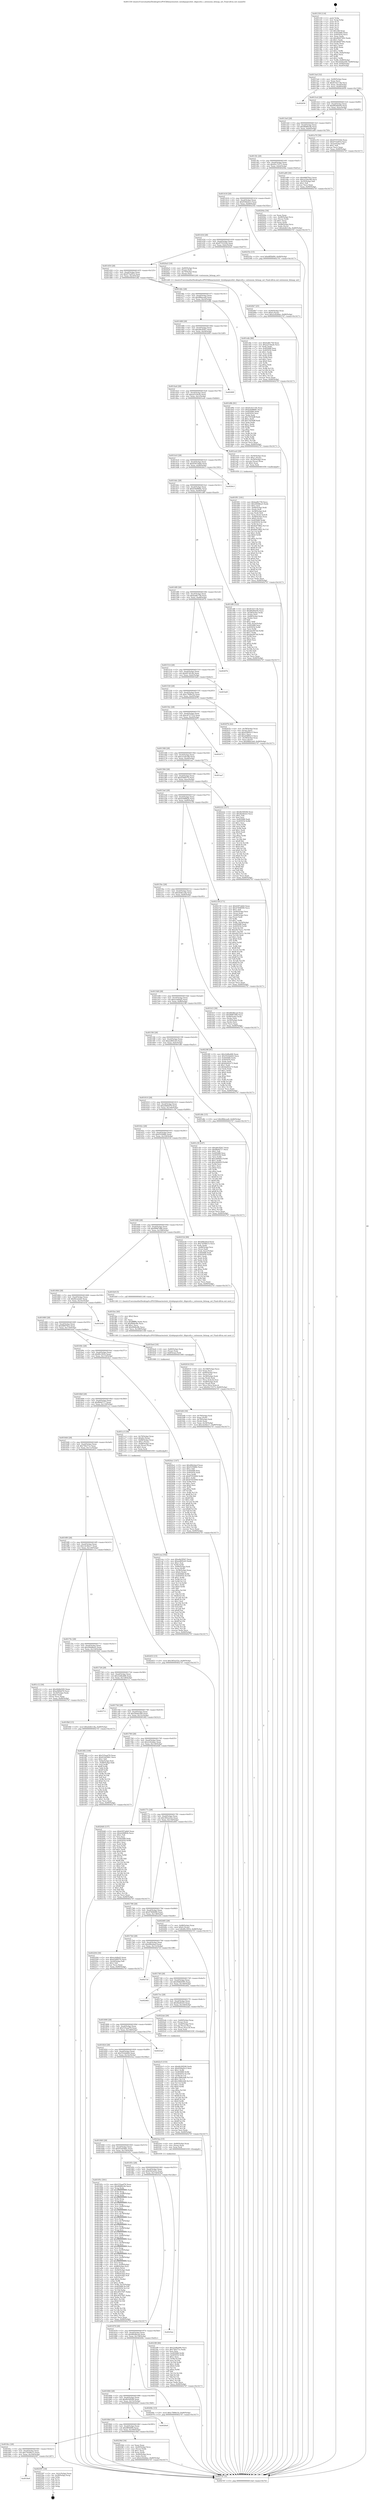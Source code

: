 digraph "0x401330" {
  label = "0x401330 (/mnt/c/Users/mathe/Desktop/tcc/POCII/binaries/extr_h2odepspicotlst..libpicotls.c_extension_bitmap_set_Final-ollvm.out::main(0))"
  labelloc = "t"
  node[shape=record]

  Entry [label="",width=0.3,height=0.3,shape=circle,fillcolor=black,style=filled]
  "0x4013a4" [label="{
     0x4013a4 [32]\l
     | [instrs]\l
     &nbsp;&nbsp;0x4013a4 \<+6\>: mov -0x90(%rbp),%eax\l
     &nbsp;&nbsp;0x4013aa \<+2\>: mov %eax,%ecx\l
     &nbsp;&nbsp;0x4013ac \<+6\>: sub $0x8142114b,%ecx\l
     &nbsp;&nbsp;0x4013b2 \<+6\>: mov %eax,-0xa4(%rbp)\l
     &nbsp;&nbsp;0x4013b8 \<+6\>: mov %ecx,-0xa8(%rbp)\l
     &nbsp;&nbsp;0x4013be \<+6\>: je 0000000000402656 \<main+0x1326\>\l
  }"]
  "0x402656" [label="{
     0x402656\l
  }", style=dashed]
  "0x4013c4" [label="{
     0x4013c4 [28]\l
     | [instrs]\l
     &nbsp;&nbsp;0x4013c4 \<+5\>: jmp 00000000004013c9 \<main+0x99\>\l
     &nbsp;&nbsp;0x4013c9 \<+6\>: mov -0xa4(%rbp),%eax\l
     &nbsp;&nbsp;0x4013cf \<+5\>: sub $0x8928da04,%eax\l
     &nbsp;&nbsp;0x4013d4 \<+6\>: mov %eax,-0xac(%rbp)\l
     &nbsp;&nbsp;0x4013da \<+6\>: je 0000000000401e70 \<main+0xb40\>\l
  }"]
  Exit [label="",width=0.3,height=0.3,shape=circle,fillcolor=black,style=filled,peripheries=2]
  "0x401e70" [label="{
     0x401e70 [30]\l
     | [instrs]\l
     &nbsp;&nbsp;0x401e70 \<+5\>: mov $0x9755332b,%eax\l
     &nbsp;&nbsp;0x401e75 \<+5\>: mov $0x975a0f14,%ecx\l
     &nbsp;&nbsp;0x401e7a \<+3\>: mov -0x2e(%rbp),%dl\l
     &nbsp;&nbsp;0x401e7d \<+3\>: test $0x1,%dl\l
     &nbsp;&nbsp;0x401e80 \<+3\>: cmovne %ecx,%eax\l
     &nbsp;&nbsp;0x401e83 \<+6\>: mov %eax,-0x90(%rbp)\l
     &nbsp;&nbsp;0x401e89 \<+5\>: jmp 0000000000402747 \<main+0x1417\>\l
  }"]
  "0x4013e0" [label="{
     0x4013e0 [28]\l
     | [instrs]\l
     &nbsp;&nbsp;0x4013e0 \<+5\>: jmp 00000000004013e5 \<main+0xb5\>\l
     &nbsp;&nbsp;0x4013e5 \<+6\>: mov -0xa4(%rbp),%eax\l
     &nbsp;&nbsp;0x4013eb \<+5\>: sub $0x8fd80c0b,%eax\l
     &nbsp;&nbsp;0x4013f0 \<+6\>: mov %eax,-0xb0(%rbp)\l
     &nbsp;&nbsp;0x4013f6 \<+6\>: je 0000000000401a89 \<main+0x759\>\l
  }"]
  "0x4018e8" [label="{
     0x4018e8\l
  }", style=dashed]
  "0x401a89" [label="{
     0x401a89 [30]\l
     | [instrs]\l
     &nbsp;&nbsp;0x401a89 \<+5\>: mov $0xfd6976e2,%eax\l
     &nbsp;&nbsp;0x401a8e \<+5\>: mov $0xce32b168,%ecx\l
     &nbsp;&nbsp;0x401a93 \<+3\>: mov -0x35(%rbp),%dl\l
     &nbsp;&nbsp;0x401a96 \<+3\>: test $0x1,%dl\l
     &nbsp;&nbsp;0x401a99 \<+3\>: cmovne %ecx,%eax\l
     &nbsp;&nbsp;0x401a9c \<+6\>: mov %eax,-0x90(%rbp)\l
     &nbsp;&nbsp;0x401aa2 \<+5\>: jmp 0000000000402747 \<main+0x1417\>\l
  }"]
  "0x4013fc" [label="{
     0x4013fc [28]\l
     | [instrs]\l
     &nbsp;&nbsp;0x4013fc \<+5\>: jmp 0000000000401401 \<main+0xd1\>\l
     &nbsp;&nbsp;0x401401 \<+6\>: mov -0xa4(%rbp),%eax\l
     &nbsp;&nbsp;0x401407 \<+5\>: sub $0x92c72573,%eax\l
     &nbsp;&nbsp;0x40140c \<+6\>: mov %eax,-0xb4(%rbp)\l
     &nbsp;&nbsp;0x401412 \<+6\>: je 000000000040204a \<main+0xd1a\>\l
  }"]
  "0x402597" [label="{
     0x402597 [18]\l
     | [instrs]\l
     &nbsp;&nbsp;0x402597 \<+3\>: mov -0x2c(%rbp),%eax\l
     &nbsp;&nbsp;0x40259a \<+4\>: lea -0x28(%rbp),%rsp\l
     &nbsp;&nbsp;0x40259e \<+1\>: pop %rbx\l
     &nbsp;&nbsp;0x40259f \<+2\>: pop %r12\l
     &nbsp;&nbsp;0x4025a1 \<+2\>: pop %r13\l
     &nbsp;&nbsp;0x4025a3 \<+2\>: pop %r14\l
     &nbsp;&nbsp;0x4025a5 \<+2\>: pop %r15\l
     &nbsp;&nbsp;0x4025a7 \<+1\>: pop %rbp\l
     &nbsp;&nbsp;0x4025a8 \<+1\>: ret\l
  }"]
  "0x40204a" [label="{
     0x40204a [34]\l
     | [instrs]\l
     &nbsp;&nbsp;0x40204a \<+2\>: xor %eax,%eax\l
     &nbsp;&nbsp;0x40204c \<+4\>: mov -0x48(%rbp),%rcx\l
     &nbsp;&nbsp;0x402050 \<+2\>: mov (%rcx),%edx\l
     &nbsp;&nbsp;0x402052 \<+3\>: sub $0x1,%eax\l
     &nbsp;&nbsp;0x402055 \<+2\>: sub %eax,%edx\l
     &nbsp;&nbsp;0x402057 \<+4\>: mov -0x48(%rbp),%rcx\l
     &nbsp;&nbsp;0x40205b \<+2\>: mov %edx,(%rcx)\l
     &nbsp;&nbsp;0x40205d \<+10\>: movl $0xeb4b1c8a,-0x90(%rbp)\l
     &nbsp;&nbsp;0x402067 \<+5\>: jmp 0000000000402747 \<main+0x1417\>\l
  }"]
  "0x401418" [label="{
     0x401418 [28]\l
     | [instrs]\l
     &nbsp;&nbsp;0x401418 \<+5\>: jmp 000000000040141d \<main+0xed\>\l
     &nbsp;&nbsp;0x40141d \<+6\>: mov -0xa4(%rbp),%eax\l
     &nbsp;&nbsp;0x401423 \<+5\>: sub $0x930bd2c3,%eax\l
     &nbsp;&nbsp;0x401428 \<+6\>: mov %eax,-0xb8(%rbp)\l
     &nbsp;&nbsp;0x40142e \<+6\>: je 000000000040235e \<main+0x102e\>\l
  }"]
  "0x4023f9" [label="{
     0x4023f9 [90]\l
     | [instrs]\l
     &nbsp;&nbsp;0x4023f9 \<+5\>: mov $0x22d8a466,%ecx\l
     &nbsp;&nbsp;0x4023fe \<+5\>: mov $0x74b271e,%edx\l
     &nbsp;&nbsp;0x402403 \<+2\>: xor %esi,%esi\l
     &nbsp;&nbsp;0x402405 \<+8\>: mov 0x405068,%r8d\l
     &nbsp;&nbsp;0x40240d \<+8\>: mov 0x405054,%r9d\l
     &nbsp;&nbsp;0x402415 \<+3\>: sub $0x1,%esi\l
     &nbsp;&nbsp;0x402418 \<+3\>: mov %r8d,%r10d\l
     &nbsp;&nbsp;0x40241b \<+3\>: add %esi,%r10d\l
     &nbsp;&nbsp;0x40241e \<+4\>: imul %r10d,%r8d\l
     &nbsp;&nbsp;0x402422 \<+4\>: and $0x1,%r8d\l
     &nbsp;&nbsp;0x402426 \<+4\>: cmp $0x0,%r8d\l
     &nbsp;&nbsp;0x40242a \<+4\>: sete %r11b\l
     &nbsp;&nbsp;0x40242e \<+4\>: cmp $0xa,%r9d\l
     &nbsp;&nbsp;0x402432 \<+3\>: setl %bl\l
     &nbsp;&nbsp;0x402435 \<+3\>: mov %r11b,%r14b\l
     &nbsp;&nbsp;0x402438 \<+3\>: and %bl,%r14b\l
     &nbsp;&nbsp;0x40243b \<+3\>: xor %bl,%r11b\l
     &nbsp;&nbsp;0x40243e \<+3\>: or %r11b,%r14b\l
     &nbsp;&nbsp;0x402441 \<+4\>: test $0x1,%r14b\l
     &nbsp;&nbsp;0x402445 \<+3\>: cmovne %edx,%ecx\l
     &nbsp;&nbsp;0x402448 \<+6\>: mov %ecx,-0x90(%rbp)\l
     &nbsp;&nbsp;0x40244e \<+5\>: jmp 0000000000402747 \<main+0x1417\>\l
  }"]
  "0x40235e" [label="{
     0x40235e [15]\l
     | [instrs]\l
     &nbsp;&nbsp;0x40235e \<+10\>: movl $0x6ff3bf00,-0x90(%rbp)\l
     &nbsp;&nbsp;0x402368 \<+5\>: jmp 0000000000402747 \<main+0x1417\>\l
  }"]
  "0x401434" [label="{
     0x401434 [28]\l
     | [instrs]\l
     &nbsp;&nbsp;0x401434 \<+5\>: jmp 0000000000401439 \<main+0x109\>\l
     &nbsp;&nbsp;0x401439 \<+6\>: mov -0xa4(%rbp),%eax\l
     &nbsp;&nbsp;0x40143f \<+5\>: sub $0x9755332b,%eax\l
     &nbsp;&nbsp;0x401444 \<+6\>: mov %eax,-0xbc(%rbp)\l
     &nbsp;&nbsp;0x40144a \<+6\>: je 00000000004020a5 \<main+0xd75\>\l
  }"]
  "0x4018cc" [label="{
     0x4018cc [28]\l
     | [instrs]\l
     &nbsp;&nbsp;0x4018cc \<+5\>: jmp 00000000004018d1 \<main+0x5a1\>\l
     &nbsp;&nbsp;0x4018d1 \<+6\>: mov -0xa4(%rbp),%eax\l
     &nbsp;&nbsp;0x4018d7 \<+5\>: sub $0x74508e15,%eax\l
     &nbsp;&nbsp;0x4018dc \<+6\>: mov %eax,-0x164(%rbp)\l
     &nbsp;&nbsp;0x4018e2 \<+6\>: je 0000000000402597 \<main+0x1267\>\l
  }"]
  "0x4020a5" [label="{
     0x4020a5 [18]\l
     | [instrs]\l
     &nbsp;&nbsp;0x4020a5 \<+4\>: mov -0x60(%rbp),%rax\l
     &nbsp;&nbsp;0x4020a9 \<+3\>: mov (%rax),%rdi\l
     &nbsp;&nbsp;0x4020ac \<+4\>: mov -0x70(%rbp),%rax\l
     &nbsp;&nbsp;0x4020b0 \<+2\>: mov (%rax),%esi\l
     &nbsp;&nbsp;0x4020b2 \<+5\>: call 0000000000401240 \<extension_bitmap_set\>\l
     | [calls]\l
     &nbsp;&nbsp;0x401240 \{1\} (/mnt/c/Users/mathe/Desktop/tcc/POCII/binaries/extr_h2odepspicotlst..libpicotls.c_extension_bitmap_set_Final-ollvm.out::extension_bitmap_set)\l
  }"]
  "0x401450" [label="{
     0x401450 [28]\l
     | [instrs]\l
     &nbsp;&nbsp;0x401450 \<+5\>: jmp 0000000000401455 \<main+0x125\>\l
     &nbsp;&nbsp;0x401455 \<+6\>: mov -0xa4(%rbp),%eax\l
     &nbsp;&nbsp;0x40145b \<+5\>: sub $0x975a0f14,%eax\l
     &nbsp;&nbsp;0x401460 \<+6\>: mov %eax,-0xc0(%rbp)\l
     &nbsp;&nbsp;0x401466 \<+6\>: je 0000000000401e8e \<main+0xb5e\>\l
  }"]
  "0x40236d" [label="{
     0x40236d [34]\l
     | [instrs]\l
     &nbsp;&nbsp;0x40236d \<+2\>: xor %eax,%eax\l
     &nbsp;&nbsp;0x40236f \<+4\>: mov -0x40(%rbp),%rcx\l
     &nbsp;&nbsp;0x402373 \<+2\>: mov (%rcx),%edx\l
     &nbsp;&nbsp;0x402375 \<+3\>: sub $0x1,%eax\l
     &nbsp;&nbsp;0x402378 \<+2\>: sub %eax,%edx\l
     &nbsp;&nbsp;0x40237a \<+4\>: mov -0x40(%rbp),%rcx\l
     &nbsp;&nbsp;0x40237e \<+2\>: mov %edx,(%rcx)\l
     &nbsp;&nbsp;0x402380 \<+10\>: movl $0x2c92ddac,-0x90(%rbp)\l
     &nbsp;&nbsp;0x40238a \<+5\>: jmp 0000000000402747 \<main+0x1417\>\l
  }"]
  "0x401e8e" [label="{
     0x401e8e [86]\l
     | [instrs]\l
     &nbsp;&nbsp;0x401e8e \<+5\>: mov $0xba8fc758,%eax\l
     &nbsp;&nbsp;0x401e93 \<+5\>: mov $0xae518a2b,%ecx\l
     &nbsp;&nbsp;0x401e98 \<+2\>: xor %edx,%edx\l
     &nbsp;&nbsp;0x401e9a \<+7\>: mov 0x405068,%esi\l
     &nbsp;&nbsp;0x401ea1 \<+7\>: mov 0x405054,%edi\l
     &nbsp;&nbsp;0x401ea8 \<+3\>: sub $0x1,%edx\l
     &nbsp;&nbsp;0x401eab \<+3\>: mov %esi,%r8d\l
     &nbsp;&nbsp;0x401eae \<+3\>: add %edx,%r8d\l
     &nbsp;&nbsp;0x401eb1 \<+4\>: imul %r8d,%esi\l
     &nbsp;&nbsp;0x401eb5 \<+3\>: and $0x1,%esi\l
     &nbsp;&nbsp;0x401eb8 \<+3\>: cmp $0x0,%esi\l
     &nbsp;&nbsp;0x401ebb \<+4\>: sete %r9b\l
     &nbsp;&nbsp;0x401ebf \<+3\>: cmp $0xa,%edi\l
     &nbsp;&nbsp;0x401ec2 \<+4\>: setl %r10b\l
     &nbsp;&nbsp;0x401ec6 \<+3\>: mov %r9b,%r11b\l
     &nbsp;&nbsp;0x401ec9 \<+3\>: and %r10b,%r11b\l
     &nbsp;&nbsp;0x401ecc \<+3\>: xor %r10b,%r9b\l
     &nbsp;&nbsp;0x401ecf \<+3\>: or %r9b,%r11b\l
     &nbsp;&nbsp;0x401ed2 \<+4\>: test $0x1,%r11b\l
     &nbsp;&nbsp;0x401ed6 \<+3\>: cmovne %ecx,%eax\l
     &nbsp;&nbsp;0x401ed9 \<+6\>: mov %eax,-0x90(%rbp)\l
     &nbsp;&nbsp;0x401edf \<+5\>: jmp 0000000000402747 \<main+0x1417\>\l
  }"]
  "0x40146c" [label="{
     0x40146c [28]\l
     | [instrs]\l
     &nbsp;&nbsp;0x40146c \<+5\>: jmp 0000000000401471 \<main+0x141\>\l
     &nbsp;&nbsp;0x401471 \<+6\>: mov -0xa4(%rbp),%eax\l
     &nbsp;&nbsp;0x401477 \<+5\>: sub $0x9fbbcae8,%eax\l
     &nbsp;&nbsp;0x40147c \<+6\>: mov %eax,-0xc4(%rbp)\l
     &nbsp;&nbsp;0x401482 \<+6\>: je 0000000000401d9b \<main+0xa6b\>\l
  }"]
  "0x4018b0" [label="{
     0x4018b0 [28]\l
     | [instrs]\l
     &nbsp;&nbsp;0x4018b0 \<+5\>: jmp 00000000004018b5 \<main+0x585\>\l
     &nbsp;&nbsp;0x4018b5 \<+6\>: mov -0xa4(%rbp),%eax\l
     &nbsp;&nbsp;0x4018bb \<+5\>: sub $0x6ff3bf00,%eax\l
     &nbsp;&nbsp;0x4018c0 \<+6\>: mov %eax,-0x160(%rbp)\l
     &nbsp;&nbsp;0x4018c6 \<+6\>: je 000000000040236d \<main+0x103d\>\l
  }"]
  "0x401d9b" [label="{
     0x401d9b [91]\l
     | [instrs]\l
     &nbsp;&nbsp;0x401d9b \<+5\>: mov $0x8142114b,%eax\l
     &nbsp;&nbsp;0x401da0 \<+5\>: mov $0xb5b9869c,%ecx\l
     &nbsp;&nbsp;0x401da5 \<+7\>: mov 0x405068,%edx\l
     &nbsp;&nbsp;0x401dac \<+7\>: mov 0x405054,%esi\l
     &nbsp;&nbsp;0x401db3 \<+2\>: mov %edx,%edi\l
     &nbsp;&nbsp;0x401db5 \<+6\>: sub $0x75f34dff,%edi\l
     &nbsp;&nbsp;0x401dbb \<+3\>: sub $0x1,%edi\l
     &nbsp;&nbsp;0x401dbe \<+6\>: add $0x75f34dff,%edi\l
     &nbsp;&nbsp;0x401dc4 \<+3\>: imul %edi,%edx\l
     &nbsp;&nbsp;0x401dc7 \<+3\>: and $0x1,%edx\l
     &nbsp;&nbsp;0x401dca \<+3\>: cmp $0x0,%edx\l
     &nbsp;&nbsp;0x401dcd \<+4\>: sete %r8b\l
     &nbsp;&nbsp;0x401dd1 \<+3\>: cmp $0xa,%esi\l
     &nbsp;&nbsp;0x401dd4 \<+4\>: setl %r9b\l
     &nbsp;&nbsp;0x401dd8 \<+3\>: mov %r8b,%r10b\l
     &nbsp;&nbsp;0x401ddb \<+3\>: and %r9b,%r10b\l
     &nbsp;&nbsp;0x401dde \<+3\>: xor %r9b,%r8b\l
     &nbsp;&nbsp;0x401de1 \<+3\>: or %r8b,%r10b\l
     &nbsp;&nbsp;0x401de4 \<+4\>: test $0x1,%r10b\l
     &nbsp;&nbsp;0x401de8 \<+3\>: cmovne %ecx,%eax\l
     &nbsp;&nbsp;0x401deb \<+6\>: mov %eax,-0x90(%rbp)\l
     &nbsp;&nbsp;0x401df1 \<+5\>: jmp 0000000000402747 \<main+0x1417\>\l
  }"]
  "0x401488" [label="{
     0x401488 [28]\l
     | [instrs]\l
     &nbsp;&nbsp;0x401488 \<+5\>: jmp 000000000040148d \<main+0x15d\>\l
     &nbsp;&nbsp;0x40148d \<+6\>: mov -0xa4(%rbp),%eax\l
     &nbsp;&nbsp;0x401493 \<+5\>: sub $0xa8e5f2b7,%eax\l
     &nbsp;&nbsp;0x401498 \<+6\>: mov %eax,-0xc8(%rbp)\l
     &nbsp;&nbsp;0x40149e \<+6\>: je 000000000040260f \<main+0x12df\>\l
  }"]
  "0x4026e8" [label="{
     0x4026e8\l
  }", style=dashed]
  "0x40260f" [label="{
     0x40260f\l
  }", style=dashed]
  "0x4014a4" [label="{
     0x4014a4 [28]\l
     | [instrs]\l
     &nbsp;&nbsp;0x4014a4 \<+5\>: jmp 00000000004014a9 \<main+0x179\>\l
     &nbsp;&nbsp;0x4014a9 \<+6\>: mov -0xa4(%rbp),%eax\l
     &nbsp;&nbsp;0x4014af \<+5\>: sub $0xae518a2b,%eax\l
     &nbsp;&nbsp;0x4014b4 \<+6\>: mov %eax,-0xcc(%rbp)\l
     &nbsp;&nbsp;0x4014ba \<+6\>: je 0000000000401ee4 \<main+0xbb4\>\l
  }"]
  "0x4022c5" [label="{
     0x4022c5 [153]\l
     | [instrs]\l
     &nbsp;&nbsp;0x4022c5 \<+5\>: mov $0x6b30f208,%edx\l
     &nbsp;&nbsp;0x4022ca \<+5\>: mov $0x930bd2c3,%esi\l
     &nbsp;&nbsp;0x4022cf \<+3\>: mov $0x1,%r8b\l
     &nbsp;&nbsp;0x4022d2 \<+8\>: mov 0x405068,%r9d\l
     &nbsp;&nbsp;0x4022da \<+8\>: mov 0x405054,%r10d\l
     &nbsp;&nbsp;0x4022e2 \<+3\>: mov %r9d,%r11d\l
     &nbsp;&nbsp;0x4022e5 \<+7\>: sub $0x1686cb46,%r11d\l
     &nbsp;&nbsp;0x4022ec \<+4\>: sub $0x1,%r11d\l
     &nbsp;&nbsp;0x4022f0 \<+7\>: add $0x1686cb46,%r11d\l
     &nbsp;&nbsp;0x4022f7 \<+4\>: imul %r11d,%r9d\l
     &nbsp;&nbsp;0x4022fb \<+4\>: and $0x1,%r9d\l
     &nbsp;&nbsp;0x4022ff \<+4\>: cmp $0x0,%r9d\l
     &nbsp;&nbsp;0x402303 \<+3\>: sete %bl\l
     &nbsp;&nbsp;0x402306 \<+4\>: cmp $0xa,%r10d\l
     &nbsp;&nbsp;0x40230a \<+4\>: setl %r14b\l
     &nbsp;&nbsp;0x40230e \<+3\>: mov %bl,%r15b\l
     &nbsp;&nbsp;0x402311 \<+4\>: xor $0xff,%r15b\l
     &nbsp;&nbsp;0x402315 \<+3\>: mov %r14b,%r12b\l
     &nbsp;&nbsp;0x402318 \<+4\>: xor $0xff,%r12b\l
     &nbsp;&nbsp;0x40231c \<+4\>: xor $0x0,%r8b\l
     &nbsp;&nbsp;0x402320 \<+3\>: mov %r15b,%r13b\l
     &nbsp;&nbsp;0x402323 \<+4\>: and $0x0,%r13b\l
     &nbsp;&nbsp;0x402327 \<+3\>: and %r8b,%bl\l
     &nbsp;&nbsp;0x40232a \<+3\>: mov %r12b,%al\l
     &nbsp;&nbsp;0x40232d \<+2\>: and $0x0,%al\l
     &nbsp;&nbsp;0x40232f \<+3\>: and %r8b,%r14b\l
     &nbsp;&nbsp;0x402332 \<+3\>: or %bl,%r13b\l
     &nbsp;&nbsp;0x402335 \<+3\>: or %r14b,%al\l
     &nbsp;&nbsp;0x402338 \<+3\>: xor %al,%r13b\l
     &nbsp;&nbsp;0x40233b \<+3\>: or %r12b,%r15b\l
     &nbsp;&nbsp;0x40233e \<+4\>: xor $0xff,%r15b\l
     &nbsp;&nbsp;0x402342 \<+4\>: or $0x0,%r8b\l
     &nbsp;&nbsp;0x402346 \<+3\>: and %r8b,%r15b\l
     &nbsp;&nbsp;0x402349 \<+3\>: or %r15b,%r13b\l
     &nbsp;&nbsp;0x40234c \<+4\>: test $0x1,%r13b\l
     &nbsp;&nbsp;0x402350 \<+3\>: cmovne %esi,%edx\l
     &nbsp;&nbsp;0x402353 \<+6\>: mov %edx,-0x90(%rbp)\l
     &nbsp;&nbsp;0x402359 \<+5\>: jmp 0000000000402747 \<main+0x1417\>\l
  }"]
  "0x401ee4" [label="{
     0x401ee4 [29]\l
     | [instrs]\l
     &nbsp;&nbsp;0x401ee4 \<+4\>: mov -0x50(%rbp),%rax\l
     &nbsp;&nbsp;0x401ee8 \<+6\>: movl $0x1,(%rax)\l
     &nbsp;&nbsp;0x401eee \<+4\>: mov -0x50(%rbp),%rax\l
     &nbsp;&nbsp;0x401ef2 \<+3\>: movslq (%rax),%rax\l
     &nbsp;&nbsp;0x401ef5 \<+4\>: shl $0x2,%rax\l
     &nbsp;&nbsp;0x401ef9 \<+3\>: mov %rax,%rdi\l
     &nbsp;&nbsp;0x401efc \<+5\>: call 0000000000401050 \<malloc@plt\>\l
     | [calls]\l
     &nbsp;&nbsp;0x401050 \{1\} (unknown)\l
  }"]
  "0x4014c0" [label="{
     0x4014c0 [28]\l
     | [instrs]\l
     &nbsp;&nbsp;0x4014c0 \<+5\>: jmp 00000000004014c5 \<main+0x195\>\l
     &nbsp;&nbsp;0x4014c5 \<+6\>: mov -0xa4(%rbp),%eax\l
     &nbsp;&nbsp;0x4014cb \<+5\>: sub $0xb597abb0,%eax\l
     &nbsp;&nbsp;0x4014d0 \<+6\>: mov %eax,-0xd0(%rbp)\l
     &nbsp;&nbsp;0x4014d6 \<+6\>: je 00000000004026c3 \<main+0x1393\>\l
  }"]
  "0x4020b7" [label="{
     0x4020b7 [25]\l
     | [instrs]\l
     &nbsp;&nbsp;0x4020b7 \<+4\>: mov -0x40(%rbp),%rax\l
     &nbsp;&nbsp;0x4020bb \<+6\>: movl $0x0,(%rax)\l
     &nbsp;&nbsp;0x4020c1 \<+10\>: movl $0x2c92ddac,-0x90(%rbp)\l
     &nbsp;&nbsp;0x4020cb \<+5\>: jmp 0000000000402747 \<main+0x1417\>\l
  }"]
  "0x4026c3" [label="{
     0x4026c3\l
  }", style=dashed]
  "0x4014dc" [label="{
     0x4014dc [28]\l
     | [instrs]\l
     &nbsp;&nbsp;0x4014dc \<+5\>: jmp 00000000004014e1 \<main+0x1b1\>\l
     &nbsp;&nbsp;0x4014e1 \<+6\>: mov -0xa4(%rbp),%eax\l
     &nbsp;&nbsp;0x4014e7 \<+5\>: sub $0xb5b9869c,%eax\l
     &nbsp;&nbsp;0x4014ec \<+6\>: mov %eax,-0xd4(%rbp)\l
     &nbsp;&nbsp;0x4014f2 \<+6\>: je 0000000000401df6 \<main+0xac6\>\l
  }"]
  "0x401894" [label="{
     0x401894 [28]\l
     | [instrs]\l
     &nbsp;&nbsp;0x401894 \<+5\>: jmp 0000000000401899 \<main+0x569\>\l
     &nbsp;&nbsp;0x401899 \<+6\>: mov -0xa4(%rbp),%eax\l
     &nbsp;&nbsp;0x40189f \<+5\>: sub $0x6b30f208,%eax\l
     &nbsp;&nbsp;0x4018a4 \<+6\>: mov %eax,-0x15c(%rbp)\l
     &nbsp;&nbsp;0x4018aa \<+6\>: je 00000000004026e8 \<main+0x13b8\>\l
  }"]
  "0x401df6" [label="{
     0x401df6 [122]\l
     | [instrs]\l
     &nbsp;&nbsp;0x401df6 \<+5\>: mov $0x8142114b,%eax\l
     &nbsp;&nbsp;0x401dfb \<+5\>: mov $0x8928da04,%ecx\l
     &nbsp;&nbsp;0x401e00 \<+4\>: mov -0x58(%rbp),%rdx\l
     &nbsp;&nbsp;0x401e04 \<+2\>: mov (%rdx),%esi\l
     &nbsp;&nbsp;0x401e06 \<+4\>: mov -0x68(%rbp),%rdx\l
     &nbsp;&nbsp;0x401e0a \<+2\>: cmp (%rdx),%esi\l
     &nbsp;&nbsp;0x401e0c \<+4\>: setl %dil\l
     &nbsp;&nbsp;0x401e10 \<+4\>: and $0x1,%dil\l
     &nbsp;&nbsp;0x401e14 \<+4\>: mov %dil,-0x2e(%rbp)\l
     &nbsp;&nbsp;0x401e18 \<+7\>: mov 0x405068,%esi\l
     &nbsp;&nbsp;0x401e1f \<+8\>: mov 0x405054,%r8d\l
     &nbsp;&nbsp;0x401e27 \<+3\>: mov %esi,%r9d\l
     &nbsp;&nbsp;0x401e2a \<+7\>: add $0xabe0974d,%r9d\l
     &nbsp;&nbsp;0x401e31 \<+4\>: sub $0x1,%r9d\l
     &nbsp;&nbsp;0x401e35 \<+7\>: sub $0xabe0974d,%r9d\l
     &nbsp;&nbsp;0x401e3c \<+4\>: imul %r9d,%esi\l
     &nbsp;&nbsp;0x401e40 \<+3\>: and $0x1,%esi\l
     &nbsp;&nbsp;0x401e43 \<+3\>: cmp $0x0,%esi\l
     &nbsp;&nbsp;0x401e46 \<+4\>: sete %dil\l
     &nbsp;&nbsp;0x401e4a \<+4\>: cmp $0xa,%r8d\l
     &nbsp;&nbsp;0x401e4e \<+4\>: setl %r10b\l
     &nbsp;&nbsp;0x401e52 \<+3\>: mov %dil,%r11b\l
     &nbsp;&nbsp;0x401e55 \<+3\>: and %r10b,%r11b\l
     &nbsp;&nbsp;0x401e58 \<+3\>: xor %r10b,%dil\l
     &nbsp;&nbsp;0x401e5b \<+3\>: or %dil,%r11b\l
     &nbsp;&nbsp;0x401e5e \<+4\>: test $0x1,%r11b\l
     &nbsp;&nbsp;0x401e62 \<+3\>: cmovne %ecx,%eax\l
     &nbsp;&nbsp;0x401e65 \<+6\>: mov %eax,-0x90(%rbp)\l
     &nbsp;&nbsp;0x401e6b \<+5\>: jmp 0000000000402747 \<main+0x1417\>\l
  }"]
  "0x4014f8" [label="{
     0x4014f8 [28]\l
     | [instrs]\l
     &nbsp;&nbsp;0x4014f8 \<+5\>: jmp 00000000004014fd \<main+0x1cd\>\l
     &nbsp;&nbsp;0x4014fd \<+6\>: mov -0xa4(%rbp),%eax\l
     &nbsp;&nbsp;0x401503 \<+5\>: sub $0xba8fc758,%eax\l
     &nbsp;&nbsp;0x401508 \<+6\>: mov %eax,-0xd8(%rbp)\l
     &nbsp;&nbsp;0x40150e \<+6\>: je 000000000040267b \<main+0x134b\>\l
  }"]
  "0x40206c" [label="{
     0x40206c [15]\l
     | [instrs]\l
     &nbsp;&nbsp;0x40206c \<+10\>: movl $0xc7896e1b,-0x90(%rbp)\l
     &nbsp;&nbsp;0x402076 \<+5\>: jmp 0000000000402747 \<main+0x1417\>\l
  }"]
  "0x40267b" [label="{
     0x40267b\l
  }", style=dashed]
  "0x401514" [label="{
     0x401514 [28]\l
     | [instrs]\l
     &nbsp;&nbsp;0x401514 \<+5\>: jmp 0000000000401519 \<main+0x1e9\>\l
     &nbsp;&nbsp;0x401519 \<+6\>: mov -0xa4(%rbp),%eax\l
     &nbsp;&nbsp;0x40151f \<+5\>: sub $0xbf13614b,%eax\l
     &nbsp;&nbsp;0x401524 \<+6\>: mov %eax,-0xdc(%rbp)\l
     &nbsp;&nbsp;0x40152a \<+6\>: je 0000000000401bd5 \<main+0x8a5\>\l
  }"]
  "0x401878" [label="{
     0x401878 [28]\l
     | [instrs]\l
     &nbsp;&nbsp;0x401878 \<+5\>: jmp 000000000040187d \<main+0x54d\>\l
     &nbsp;&nbsp;0x40187d \<+6\>: mov -0xa4(%rbp),%eax\l
     &nbsp;&nbsp;0x401883 \<+5\>: sub $0x6828bcad,%eax\l
     &nbsp;&nbsp;0x401888 \<+6\>: mov %eax,-0x158(%rbp)\l
     &nbsp;&nbsp;0x40188e \<+6\>: je 000000000040206c \<main+0xd3c\>\l
  }"]
  "0x401bd5" [label="{
     0x401bd5\l
  }", style=dashed]
  "0x401530" [label="{
     0x401530 [28]\l
     | [instrs]\l
     &nbsp;&nbsp;0x401530 \<+5\>: jmp 0000000000401535 \<main+0x205\>\l
     &nbsp;&nbsp;0x401535 \<+6\>: mov -0xa4(%rbp),%eax\l
     &nbsp;&nbsp;0x40153b \<+5\>: sub $0xc7896e1b,%eax\l
     &nbsp;&nbsp;0x401540 \<+6\>: mov %eax,-0xe0(%rbp)\l
     &nbsp;&nbsp;0x401546 \<+6\>: je 000000000040207b \<main+0xd4b\>\l
  }"]
  "0x4025ee" [label="{
     0x4025ee\l
  }", style=dashed]
  "0x40207b" [label="{
     0x40207b [42]\l
     | [instrs]\l
     &nbsp;&nbsp;0x40207b \<+4\>: mov -0x58(%rbp),%rax\l
     &nbsp;&nbsp;0x40207f \<+2\>: mov (%rax),%ecx\l
     &nbsp;&nbsp;0x402081 \<+6\>: sub $0xd38f92c5,%ecx\l
     &nbsp;&nbsp;0x402087 \<+3\>: add $0x1,%ecx\l
     &nbsp;&nbsp;0x40208a \<+6\>: add $0xd38f92c5,%ecx\l
     &nbsp;&nbsp;0x402090 \<+4\>: mov -0x58(%rbp),%rax\l
     &nbsp;&nbsp;0x402094 \<+2\>: mov %ecx,(%rax)\l
     &nbsp;&nbsp;0x402096 \<+10\>: movl $0x9fbbcae8,-0x90(%rbp)\l
     &nbsp;&nbsp;0x4020a0 \<+5\>: jmp 0000000000402747 \<main+0x1417\>\l
  }"]
  "0x40154c" [label="{
     0x40154c [28]\l
     | [instrs]\l
     &nbsp;&nbsp;0x40154c \<+5\>: jmp 0000000000401551 \<main+0x221\>\l
     &nbsp;&nbsp;0x401551 \<+6\>: mov -0xa4(%rbp),%eax\l
     &nbsp;&nbsp;0x401557 \<+5\>: sub $0xc8727514,%eax\l
     &nbsp;&nbsp;0x40155c \<+6\>: mov %eax,-0xe4(%rbp)\l
     &nbsp;&nbsp;0x401562 \<+6\>: je 0000000000402471 \<main+0x1141\>\l
  }"]
  "0x402016" [label="{
     0x402016 [52]\l
     | [instrs]\l
     &nbsp;&nbsp;0x402016 \<+6\>: mov -0x168(%rbp),%ecx\l
     &nbsp;&nbsp;0x40201c \<+3\>: imul %eax,%ecx\l
     &nbsp;&nbsp;0x40201f \<+4\>: mov -0x60(%rbp),%rsi\l
     &nbsp;&nbsp;0x402023 \<+3\>: mov (%rsi),%rsi\l
     &nbsp;&nbsp;0x402026 \<+4\>: mov -0x58(%rbp),%rdi\l
     &nbsp;&nbsp;0x40202a \<+3\>: movslq (%rdi),%rdi\l
     &nbsp;&nbsp;0x40202d \<+4\>: mov (%rsi,%rdi,8),%rsi\l
     &nbsp;&nbsp;0x402031 \<+4\>: mov -0x48(%rbp),%rdi\l
     &nbsp;&nbsp;0x402035 \<+3\>: movslq (%rdi),%rdi\l
     &nbsp;&nbsp;0x402038 \<+3\>: mov %ecx,(%rsi,%rdi,4)\l
     &nbsp;&nbsp;0x40203b \<+10\>: movl $0x92c72573,-0x90(%rbp)\l
     &nbsp;&nbsp;0x402045 \<+5\>: jmp 0000000000402747 \<main+0x1417\>\l
  }"]
  "0x402471" [label="{
     0x402471\l
  }", style=dashed]
  "0x401568" [label="{
     0x401568 [28]\l
     | [instrs]\l
     &nbsp;&nbsp;0x401568 \<+5\>: jmp 000000000040156d \<main+0x23d\>\l
     &nbsp;&nbsp;0x40156d \<+6\>: mov -0xa4(%rbp),%eax\l
     &nbsp;&nbsp;0x401573 \<+5\>: sub $0xce32b168,%eax\l
     &nbsp;&nbsp;0x401578 \<+6\>: mov %eax,-0xe8(%rbp)\l
     &nbsp;&nbsp;0x40157e \<+6\>: je 0000000000401aa7 \<main+0x777\>\l
  }"]
  "0x401fee" [label="{
     0x401fee [40]\l
     | [instrs]\l
     &nbsp;&nbsp;0x401fee \<+5\>: mov $0x2,%ecx\l
     &nbsp;&nbsp;0x401ff3 \<+1\>: cltd\l
     &nbsp;&nbsp;0x401ff4 \<+2\>: idiv %ecx\l
     &nbsp;&nbsp;0x401ff6 \<+6\>: imul $0xfffffffe,%edx,%ecx\l
     &nbsp;&nbsp;0x401ffc \<+6\>: sub $0x994bcffe,%ecx\l
     &nbsp;&nbsp;0x402002 \<+3\>: add $0x1,%ecx\l
     &nbsp;&nbsp;0x402005 \<+6\>: add $0x994bcffe,%ecx\l
     &nbsp;&nbsp;0x40200b \<+6\>: mov %ecx,-0x168(%rbp)\l
     &nbsp;&nbsp;0x402011 \<+5\>: call 0000000000401160 \<next_i\>\l
     | [calls]\l
     &nbsp;&nbsp;0x401160 \{1\} (/mnt/c/Users/mathe/Desktop/tcc/POCII/binaries/extr_h2odepspicotlst..libpicotls.c_extension_bitmap_set_Final-ollvm.out::next_i)\l
  }"]
  "0x401aa7" [label="{
     0x401aa7\l
  }", style=dashed]
  "0x401584" [label="{
     0x401584 [28]\l
     | [instrs]\l
     &nbsp;&nbsp;0x401584 \<+5\>: jmp 0000000000401589 \<main+0x259\>\l
     &nbsp;&nbsp;0x401589 \<+6\>: mov -0xa4(%rbp),%eax\l
     &nbsp;&nbsp;0x40158f \<+5\>: sub $0xd34f9370,%eax\l
     &nbsp;&nbsp;0x401594 \<+6\>: mov %eax,-0xec(%rbp)\l
     &nbsp;&nbsp;0x40159a \<+6\>: je 0000000000402222 \<main+0xef2\>\l
  }"]
  "0x401f01" [label="{
     0x401f01 [181]\l
     | [instrs]\l
     &nbsp;&nbsp;0x401f01 \<+5\>: mov $0xba8fc758,%ecx\l
     &nbsp;&nbsp;0x401f06 \<+5\>: mov $0x200d8ea5,%edx\l
     &nbsp;&nbsp;0x401f0b \<+3\>: mov $0x1,%sil\l
     &nbsp;&nbsp;0x401f0e \<+4\>: mov -0x60(%rbp),%rdi\l
     &nbsp;&nbsp;0x401f12 \<+3\>: mov (%rdi),%rdi\l
     &nbsp;&nbsp;0x401f15 \<+4\>: mov -0x58(%rbp),%r8\l
     &nbsp;&nbsp;0x401f19 \<+3\>: movslq (%r8),%r8\l
     &nbsp;&nbsp;0x401f1c \<+4\>: mov %rax,(%rdi,%r8,8)\l
     &nbsp;&nbsp;0x401f20 \<+4\>: mov -0x48(%rbp),%rax\l
     &nbsp;&nbsp;0x401f24 \<+6\>: movl $0x0,(%rax)\l
     &nbsp;&nbsp;0x401f2a \<+8\>: mov 0x405068,%r9d\l
     &nbsp;&nbsp;0x401f32 \<+8\>: mov 0x405054,%r10d\l
     &nbsp;&nbsp;0x401f3a \<+3\>: mov %r9d,%r11d\l
     &nbsp;&nbsp;0x401f3d \<+7\>: add $0x8a079fb2,%r11d\l
     &nbsp;&nbsp;0x401f44 \<+4\>: sub $0x1,%r11d\l
     &nbsp;&nbsp;0x401f48 \<+7\>: sub $0x8a079fb2,%r11d\l
     &nbsp;&nbsp;0x401f4f \<+4\>: imul %r11d,%r9d\l
     &nbsp;&nbsp;0x401f53 \<+4\>: and $0x1,%r9d\l
     &nbsp;&nbsp;0x401f57 \<+4\>: cmp $0x0,%r9d\l
     &nbsp;&nbsp;0x401f5b \<+3\>: sete %bl\l
     &nbsp;&nbsp;0x401f5e \<+4\>: cmp $0xa,%r10d\l
     &nbsp;&nbsp;0x401f62 \<+4\>: setl %r14b\l
     &nbsp;&nbsp;0x401f66 \<+3\>: mov %bl,%r15b\l
     &nbsp;&nbsp;0x401f69 \<+4\>: xor $0xff,%r15b\l
     &nbsp;&nbsp;0x401f6d \<+3\>: mov %r14b,%r12b\l
     &nbsp;&nbsp;0x401f70 \<+4\>: xor $0xff,%r12b\l
     &nbsp;&nbsp;0x401f74 \<+4\>: xor $0x0,%sil\l
     &nbsp;&nbsp;0x401f78 \<+3\>: mov %r15b,%r13b\l
     &nbsp;&nbsp;0x401f7b \<+4\>: and $0x0,%r13b\l
     &nbsp;&nbsp;0x401f7f \<+3\>: and %sil,%bl\l
     &nbsp;&nbsp;0x401f82 \<+3\>: mov %r12b,%al\l
     &nbsp;&nbsp;0x401f85 \<+2\>: and $0x0,%al\l
     &nbsp;&nbsp;0x401f87 \<+3\>: and %sil,%r14b\l
     &nbsp;&nbsp;0x401f8a \<+3\>: or %bl,%r13b\l
     &nbsp;&nbsp;0x401f8d \<+3\>: or %r14b,%al\l
     &nbsp;&nbsp;0x401f90 \<+3\>: xor %al,%r13b\l
     &nbsp;&nbsp;0x401f93 \<+3\>: or %r12b,%r15b\l
     &nbsp;&nbsp;0x401f96 \<+4\>: xor $0xff,%r15b\l
     &nbsp;&nbsp;0x401f9a \<+4\>: or $0x0,%sil\l
     &nbsp;&nbsp;0x401f9e \<+3\>: and %sil,%r15b\l
     &nbsp;&nbsp;0x401fa1 \<+3\>: or %r15b,%r13b\l
     &nbsp;&nbsp;0x401fa4 \<+4\>: test $0x1,%r13b\l
     &nbsp;&nbsp;0x401fa8 \<+3\>: cmovne %edx,%ecx\l
     &nbsp;&nbsp;0x401fab \<+6\>: mov %ecx,-0x90(%rbp)\l
     &nbsp;&nbsp;0x401fb1 \<+5\>: jmp 0000000000402747 \<main+0x1417\>\l
  }"]
  "0x402222" [label="{
     0x402222 [137]\l
     | [instrs]\l
     &nbsp;&nbsp;0x402222 \<+5\>: mov $0x6b30f208,%eax\l
     &nbsp;&nbsp;0x402227 \<+5\>: mov $0x4fa40cb3,%ecx\l
     &nbsp;&nbsp;0x40222c \<+2\>: mov $0x1,%dl\l
     &nbsp;&nbsp;0x40222e \<+2\>: xor %esi,%esi\l
     &nbsp;&nbsp;0x402230 \<+7\>: mov 0x405068,%edi\l
     &nbsp;&nbsp;0x402237 \<+8\>: mov 0x405054,%r8d\l
     &nbsp;&nbsp;0x40223f \<+3\>: sub $0x1,%esi\l
     &nbsp;&nbsp;0x402242 \<+3\>: mov %edi,%r9d\l
     &nbsp;&nbsp;0x402245 \<+3\>: add %esi,%r9d\l
     &nbsp;&nbsp;0x402248 \<+4\>: imul %r9d,%edi\l
     &nbsp;&nbsp;0x40224c \<+3\>: and $0x1,%edi\l
     &nbsp;&nbsp;0x40224f \<+3\>: cmp $0x0,%edi\l
     &nbsp;&nbsp;0x402252 \<+4\>: sete %r10b\l
     &nbsp;&nbsp;0x402256 \<+4\>: cmp $0xa,%r8d\l
     &nbsp;&nbsp;0x40225a \<+4\>: setl %r11b\l
     &nbsp;&nbsp;0x40225e \<+3\>: mov %r10b,%bl\l
     &nbsp;&nbsp;0x402261 \<+3\>: xor $0xff,%bl\l
     &nbsp;&nbsp;0x402264 \<+3\>: mov %r11b,%r14b\l
     &nbsp;&nbsp;0x402267 \<+4\>: xor $0xff,%r14b\l
     &nbsp;&nbsp;0x40226b \<+3\>: xor $0x0,%dl\l
     &nbsp;&nbsp;0x40226e \<+3\>: mov %bl,%r15b\l
     &nbsp;&nbsp;0x402271 \<+4\>: and $0x0,%r15b\l
     &nbsp;&nbsp;0x402275 \<+3\>: and %dl,%r10b\l
     &nbsp;&nbsp;0x402278 \<+3\>: mov %r14b,%r12b\l
     &nbsp;&nbsp;0x40227b \<+4\>: and $0x0,%r12b\l
     &nbsp;&nbsp;0x40227f \<+3\>: and %dl,%r11b\l
     &nbsp;&nbsp;0x402282 \<+3\>: or %r10b,%r15b\l
     &nbsp;&nbsp;0x402285 \<+3\>: or %r11b,%r12b\l
     &nbsp;&nbsp;0x402288 \<+3\>: xor %r12b,%r15b\l
     &nbsp;&nbsp;0x40228b \<+3\>: or %r14b,%bl\l
     &nbsp;&nbsp;0x40228e \<+3\>: xor $0xff,%bl\l
     &nbsp;&nbsp;0x402291 \<+3\>: or $0x0,%dl\l
     &nbsp;&nbsp;0x402294 \<+2\>: and %dl,%bl\l
     &nbsp;&nbsp;0x402296 \<+3\>: or %bl,%r15b\l
     &nbsp;&nbsp;0x402299 \<+4\>: test $0x1,%r15b\l
     &nbsp;&nbsp;0x40229d \<+3\>: cmovne %ecx,%eax\l
     &nbsp;&nbsp;0x4022a0 \<+6\>: mov %eax,-0x90(%rbp)\l
     &nbsp;&nbsp;0x4022a6 \<+5\>: jmp 0000000000402747 \<main+0x1417\>\l
  }"]
  "0x4015a0" [label="{
     0x4015a0 [28]\l
     | [instrs]\l
     &nbsp;&nbsp;0x4015a0 \<+5\>: jmp 00000000004015a5 \<main+0x275\>\l
     &nbsp;&nbsp;0x4015a5 \<+6\>: mov -0xa4(%rbp),%eax\l
     &nbsp;&nbsp;0x4015ab \<+5\>: sub $0xdc89f62b,%eax\l
     &nbsp;&nbsp;0x4015b0 \<+6\>: mov %eax,-0xf0(%rbp)\l
     &nbsp;&nbsp;0x4015b6 \<+6\>: je 0000000000402159 \<main+0xe29\>\l
  }"]
  "0x401cea" [label="{
     0x401cea [162]\l
     | [instrs]\l
     &nbsp;&nbsp;0x401cea \<+5\>: mov $0xa8e5f2b7,%ecx\l
     &nbsp;&nbsp;0x401cef \<+5\>: mov $0xee865cd3,%edx\l
     &nbsp;&nbsp;0x401cf4 \<+3\>: mov $0x1,%sil\l
     &nbsp;&nbsp;0x401cf7 \<+3\>: xor %r8d,%r8d\l
     &nbsp;&nbsp;0x401cfa \<+4\>: mov -0x60(%rbp),%rdi\l
     &nbsp;&nbsp;0x401cfe \<+3\>: mov %rax,(%rdi)\l
     &nbsp;&nbsp;0x401d01 \<+4\>: mov -0x58(%rbp),%rax\l
     &nbsp;&nbsp;0x401d05 \<+6\>: movl $0x0,(%rax)\l
     &nbsp;&nbsp;0x401d0b \<+8\>: mov 0x405068,%r9d\l
     &nbsp;&nbsp;0x401d13 \<+8\>: mov 0x405054,%r10d\l
     &nbsp;&nbsp;0x401d1b \<+4\>: sub $0x1,%r8d\l
     &nbsp;&nbsp;0x401d1f \<+3\>: mov %r9d,%r11d\l
     &nbsp;&nbsp;0x401d22 \<+3\>: add %r8d,%r11d\l
     &nbsp;&nbsp;0x401d25 \<+4\>: imul %r11d,%r9d\l
     &nbsp;&nbsp;0x401d29 \<+4\>: and $0x1,%r9d\l
     &nbsp;&nbsp;0x401d2d \<+4\>: cmp $0x0,%r9d\l
     &nbsp;&nbsp;0x401d31 \<+3\>: sete %bl\l
     &nbsp;&nbsp;0x401d34 \<+4\>: cmp $0xa,%r10d\l
     &nbsp;&nbsp;0x401d38 \<+4\>: setl %r14b\l
     &nbsp;&nbsp;0x401d3c \<+3\>: mov %bl,%r15b\l
     &nbsp;&nbsp;0x401d3f \<+4\>: xor $0xff,%r15b\l
     &nbsp;&nbsp;0x401d43 \<+3\>: mov %r14b,%r12b\l
     &nbsp;&nbsp;0x401d46 \<+4\>: xor $0xff,%r12b\l
     &nbsp;&nbsp;0x401d4a \<+4\>: xor $0x1,%sil\l
     &nbsp;&nbsp;0x401d4e \<+3\>: mov %r15b,%r13b\l
     &nbsp;&nbsp;0x401d51 \<+4\>: and $0xff,%r13b\l
     &nbsp;&nbsp;0x401d55 \<+3\>: and %sil,%bl\l
     &nbsp;&nbsp;0x401d58 \<+3\>: mov %r12b,%al\l
     &nbsp;&nbsp;0x401d5b \<+2\>: and $0xff,%al\l
     &nbsp;&nbsp;0x401d5d \<+3\>: and %sil,%r14b\l
     &nbsp;&nbsp;0x401d60 \<+3\>: or %bl,%r13b\l
     &nbsp;&nbsp;0x401d63 \<+3\>: or %r14b,%al\l
     &nbsp;&nbsp;0x401d66 \<+3\>: xor %al,%r13b\l
     &nbsp;&nbsp;0x401d69 \<+3\>: or %r12b,%r15b\l
     &nbsp;&nbsp;0x401d6c \<+4\>: xor $0xff,%r15b\l
     &nbsp;&nbsp;0x401d70 \<+4\>: or $0x1,%sil\l
     &nbsp;&nbsp;0x401d74 \<+3\>: and %sil,%r15b\l
     &nbsp;&nbsp;0x401d77 \<+3\>: or %r15b,%r13b\l
     &nbsp;&nbsp;0x401d7a \<+4\>: test $0x1,%r13b\l
     &nbsp;&nbsp;0x401d7e \<+3\>: cmovne %edx,%ecx\l
     &nbsp;&nbsp;0x401d81 \<+6\>: mov %ecx,-0x90(%rbp)\l
     &nbsp;&nbsp;0x401d87 \<+5\>: jmp 0000000000402747 \<main+0x1417\>\l
  }"]
  "0x402159" [label="{
     0x402159 [171]\l
     | [instrs]\l
     &nbsp;&nbsp;0x402159 \<+5\>: mov $0xb597abb0,%eax\l
     &nbsp;&nbsp;0x40215e \<+5\>: mov $0x47606090,%ecx\l
     &nbsp;&nbsp;0x402163 \<+2\>: mov $0x1,%dl\l
     &nbsp;&nbsp;0x402165 \<+4\>: mov -0x40(%rbp),%rsi\l
     &nbsp;&nbsp;0x402169 \<+2\>: mov (%rsi),%edi\l
     &nbsp;&nbsp;0x40216b \<+4\>: mov -0x68(%rbp),%rsi\l
     &nbsp;&nbsp;0x40216f \<+2\>: cmp (%rsi),%edi\l
     &nbsp;&nbsp;0x402171 \<+4\>: setl %r8b\l
     &nbsp;&nbsp;0x402175 \<+4\>: and $0x1,%r8b\l
     &nbsp;&nbsp;0x402179 \<+4\>: mov %r8b,-0x2d(%rbp)\l
     &nbsp;&nbsp;0x40217d \<+7\>: mov 0x405068,%edi\l
     &nbsp;&nbsp;0x402184 \<+8\>: mov 0x405054,%r9d\l
     &nbsp;&nbsp;0x40218c \<+3\>: mov %edi,%r10d\l
     &nbsp;&nbsp;0x40218f \<+7\>: add $0xe627b21c,%r10d\l
     &nbsp;&nbsp;0x402196 \<+4\>: sub $0x1,%r10d\l
     &nbsp;&nbsp;0x40219a \<+7\>: sub $0xe627b21c,%r10d\l
     &nbsp;&nbsp;0x4021a1 \<+4\>: imul %r10d,%edi\l
     &nbsp;&nbsp;0x4021a5 \<+3\>: and $0x1,%edi\l
     &nbsp;&nbsp;0x4021a8 \<+3\>: cmp $0x0,%edi\l
     &nbsp;&nbsp;0x4021ab \<+4\>: sete %r8b\l
     &nbsp;&nbsp;0x4021af \<+4\>: cmp $0xa,%r9d\l
     &nbsp;&nbsp;0x4021b3 \<+4\>: setl %r11b\l
     &nbsp;&nbsp;0x4021b7 \<+3\>: mov %r8b,%bl\l
     &nbsp;&nbsp;0x4021ba \<+3\>: xor $0xff,%bl\l
     &nbsp;&nbsp;0x4021bd \<+3\>: mov %r11b,%r14b\l
     &nbsp;&nbsp;0x4021c0 \<+4\>: xor $0xff,%r14b\l
     &nbsp;&nbsp;0x4021c4 \<+3\>: xor $0x1,%dl\l
     &nbsp;&nbsp;0x4021c7 \<+3\>: mov %bl,%r15b\l
     &nbsp;&nbsp;0x4021ca \<+4\>: and $0xff,%r15b\l
     &nbsp;&nbsp;0x4021ce \<+3\>: and %dl,%r8b\l
     &nbsp;&nbsp;0x4021d1 \<+3\>: mov %r14b,%r12b\l
     &nbsp;&nbsp;0x4021d4 \<+4\>: and $0xff,%r12b\l
     &nbsp;&nbsp;0x4021d8 \<+3\>: and %dl,%r11b\l
     &nbsp;&nbsp;0x4021db \<+3\>: or %r8b,%r15b\l
     &nbsp;&nbsp;0x4021de \<+3\>: or %r11b,%r12b\l
     &nbsp;&nbsp;0x4021e1 \<+3\>: xor %r12b,%r15b\l
     &nbsp;&nbsp;0x4021e4 \<+3\>: or %r14b,%bl\l
     &nbsp;&nbsp;0x4021e7 \<+3\>: xor $0xff,%bl\l
     &nbsp;&nbsp;0x4021ea \<+3\>: or $0x1,%dl\l
     &nbsp;&nbsp;0x4021ed \<+2\>: and %dl,%bl\l
     &nbsp;&nbsp;0x4021ef \<+3\>: or %bl,%r15b\l
     &nbsp;&nbsp;0x4021f2 \<+4\>: test $0x1,%r15b\l
     &nbsp;&nbsp;0x4021f6 \<+3\>: cmovne %ecx,%eax\l
     &nbsp;&nbsp;0x4021f9 \<+6\>: mov %eax,-0x90(%rbp)\l
     &nbsp;&nbsp;0x4021ff \<+5\>: jmp 0000000000402747 \<main+0x1417\>\l
  }"]
  "0x4015bc" [label="{
     0x4015bc [28]\l
     | [instrs]\l
     &nbsp;&nbsp;0x4015bc \<+5\>: jmp 00000000004015c1 \<main+0x291\>\l
     &nbsp;&nbsp;0x4015c1 \<+6\>: mov -0xa4(%rbp),%eax\l
     &nbsp;&nbsp;0x4015c7 \<+5\>: sub $0xeb4b1c8a,%eax\l
     &nbsp;&nbsp;0x4015cc \<+6\>: mov %eax,-0xf4(%rbp)\l
     &nbsp;&nbsp;0x4015d2 \<+6\>: je 0000000000401fc5 \<main+0xc95\>\l
  }"]
  "0x401bf4" [label="{
     0x401bf4 [30]\l
     | [instrs]\l
     &nbsp;&nbsp;0x401bf4 \<+4\>: mov -0x78(%rbp),%rdi\l
     &nbsp;&nbsp;0x401bf8 \<+2\>: mov %eax,(%rdi)\l
     &nbsp;&nbsp;0x401bfa \<+4\>: mov -0x78(%rbp),%rdi\l
     &nbsp;&nbsp;0x401bfe \<+2\>: mov (%rdi),%eax\l
     &nbsp;&nbsp;0x401c00 \<+3\>: mov %eax,-0x34(%rbp)\l
     &nbsp;&nbsp;0x401c03 \<+10\>: movl $0x1dc0be17,-0x90(%rbp)\l
     &nbsp;&nbsp;0x401c0d \<+5\>: jmp 0000000000402747 \<main+0x1417\>\l
  }"]
  "0x401fc5" [label="{
     0x401fc5 [36]\l
     | [instrs]\l
     &nbsp;&nbsp;0x401fc5 \<+5\>: mov $0x6828bcad,%eax\l
     &nbsp;&nbsp;0x401fca \<+5\>: mov $0xf9987d86,%ecx\l
     &nbsp;&nbsp;0x401fcf \<+4\>: mov -0x48(%rbp),%rdx\l
     &nbsp;&nbsp;0x401fd3 \<+2\>: mov (%rdx),%esi\l
     &nbsp;&nbsp;0x401fd5 \<+4\>: mov -0x50(%rbp),%rdx\l
     &nbsp;&nbsp;0x401fd9 \<+2\>: cmp (%rdx),%esi\l
     &nbsp;&nbsp;0x401fdb \<+3\>: cmovl %ecx,%eax\l
     &nbsp;&nbsp;0x401fde \<+6\>: mov %eax,-0x90(%rbp)\l
     &nbsp;&nbsp;0x401fe4 \<+5\>: jmp 0000000000402747 \<main+0x1417\>\l
  }"]
  "0x4015d8" [label="{
     0x4015d8 [28]\l
     | [instrs]\l
     &nbsp;&nbsp;0x4015d8 \<+5\>: jmp 00000000004015dd \<main+0x2ad\>\l
     &nbsp;&nbsp;0x4015dd \<+6\>: mov -0xa4(%rbp),%eax\l
     &nbsp;&nbsp;0x4015e3 \<+5\>: sub $0xec448af3,%eax\l
     &nbsp;&nbsp;0x4015e8 \<+6\>: mov %eax,-0xf8(%rbp)\l
     &nbsp;&nbsp;0x4015ee \<+6\>: je 000000000040238f \<main+0x105f\>\l
  }"]
  "0x40185c" [label="{
     0x40185c [28]\l
     | [instrs]\l
     &nbsp;&nbsp;0x40185c \<+5\>: jmp 0000000000401861 \<main+0x531\>\l
     &nbsp;&nbsp;0x401861 \<+6\>: mov -0xa4(%rbp),%eax\l
     &nbsp;&nbsp;0x401867 \<+5\>: sub $0x63b3a53c,%eax\l
     &nbsp;&nbsp;0x40186c \<+6\>: mov %eax,-0x154(%rbp)\l
     &nbsp;&nbsp;0x401872 \<+6\>: je 00000000004025ee \<main+0x12be\>\l
  }"]
  "0x40238f" [label="{
     0x40238f [91]\l
     | [instrs]\l
     &nbsp;&nbsp;0x40238f \<+5\>: mov $0x22d8a466,%eax\l
     &nbsp;&nbsp;0x402394 \<+5\>: mov $0x5524dd44,%ecx\l
     &nbsp;&nbsp;0x402399 \<+7\>: mov 0x405068,%edx\l
     &nbsp;&nbsp;0x4023a0 \<+7\>: mov 0x405054,%esi\l
     &nbsp;&nbsp;0x4023a7 \<+2\>: mov %edx,%edi\l
     &nbsp;&nbsp;0x4023a9 \<+6\>: add $0x6a942e73,%edi\l
     &nbsp;&nbsp;0x4023af \<+3\>: sub $0x1,%edi\l
     &nbsp;&nbsp;0x4023b2 \<+6\>: sub $0x6a942e73,%edi\l
     &nbsp;&nbsp;0x4023b8 \<+3\>: imul %edi,%edx\l
     &nbsp;&nbsp;0x4023bb \<+3\>: and $0x1,%edx\l
     &nbsp;&nbsp;0x4023be \<+3\>: cmp $0x0,%edx\l
     &nbsp;&nbsp;0x4023c1 \<+4\>: sete %r8b\l
     &nbsp;&nbsp;0x4023c5 \<+3\>: cmp $0xa,%esi\l
     &nbsp;&nbsp;0x4023c8 \<+4\>: setl %r9b\l
     &nbsp;&nbsp;0x4023cc \<+3\>: mov %r8b,%r10b\l
     &nbsp;&nbsp;0x4023cf \<+3\>: and %r9b,%r10b\l
     &nbsp;&nbsp;0x4023d2 \<+3\>: xor %r9b,%r8b\l
     &nbsp;&nbsp;0x4023d5 \<+3\>: or %r8b,%r10b\l
     &nbsp;&nbsp;0x4023d8 \<+4\>: test $0x1,%r10b\l
     &nbsp;&nbsp;0x4023dc \<+3\>: cmovne %ecx,%eax\l
     &nbsp;&nbsp;0x4023df \<+6\>: mov %eax,-0x90(%rbp)\l
     &nbsp;&nbsp;0x4023e5 \<+5\>: jmp 0000000000402747 \<main+0x1417\>\l
  }"]
  "0x4015f4" [label="{
     0x4015f4 [28]\l
     | [instrs]\l
     &nbsp;&nbsp;0x4015f4 \<+5\>: jmp 00000000004015f9 \<main+0x2c9\>\l
     &nbsp;&nbsp;0x4015f9 \<+6\>: mov -0xa4(%rbp),%eax\l
     &nbsp;&nbsp;0x4015ff \<+5\>: sub $0xee865cd3,%eax\l
     &nbsp;&nbsp;0x401604 \<+6\>: mov %eax,-0xfc(%rbp)\l
     &nbsp;&nbsp;0x40160a \<+6\>: je 0000000000401d8c \<main+0xa5c\>\l
  }"]
  "0x40195c" [label="{
     0x40195c [301]\l
     | [instrs]\l
     &nbsp;&nbsp;0x40195c \<+5\>: mov $0x535aad76,%eax\l
     &nbsp;&nbsp;0x401961 \<+5\>: mov $0x8fd80c0b,%ecx\l
     &nbsp;&nbsp;0x401966 \<+3\>: mov %rsp,%rdx\l
     &nbsp;&nbsp;0x401969 \<+4\>: add $0xfffffffffffffff0,%rdx\l
     &nbsp;&nbsp;0x40196d \<+3\>: mov %rdx,%rsp\l
     &nbsp;&nbsp;0x401970 \<+7\>: mov %rdx,-0x88(%rbp)\l
     &nbsp;&nbsp;0x401977 \<+3\>: mov %rsp,%rdx\l
     &nbsp;&nbsp;0x40197a \<+4\>: add $0xfffffffffffffff0,%rdx\l
     &nbsp;&nbsp;0x40197e \<+3\>: mov %rdx,%rsp\l
     &nbsp;&nbsp;0x401981 \<+3\>: mov %rsp,%rsi\l
     &nbsp;&nbsp;0x401984 \<+4\>: add $0xfffffffffffffff0,%rsi\l
     &nbsp;&nbsp;0x401988 \<+3\>: mov %rsi,%rsp\l
     &nbsp;&nbsp;0x40198b \<+4\>: mov %rsi,-0x80(%rbp)\l
     &nbsp;&nbsp;0x40198f \<+3\>: mov %rsp,%rsi\l
     &nbsp;&nbsp;0x401992 \<+4\>: add $0xfffffffffffffff0,%rsi\l
     &nbsp;&nbsp;0x401996 \<+3\>: mov %rsi,%rsp\l
     &nbsp;&nbsp;0x401999 \<+4\>: mov %rsi,-0x78(%rbp)\l
     &nbsp;&nbsp;0x40199d \<+3\>: mov %rsp,%rsi\l
     &nbsp;&nbsp;0x4019a0 \<+4\>: add $0xfffffffffffffff0,%rsi\l
     &nbsp;&nbsp;0x4019a4 \<+3\>: mov %rsi,%rsp\l
     &nbsp;&nbsp;0x4019a7 \<+4\>: mov %rsi,-0x70(%rbp)\l
     &nbsp;&nbsp;0x4019ab \<+3\>: mov %rsp,%rsi\l
     &nbsp;&nbsp;0x4019ae \<+4\>: add $0xfffffffffffffff0,%rsi\l
     &nbsp;&nbsp;0x4019b2 \<+3\>: mov %rsi,%rsp\l
     &nbsp;&nbsp;0x4019b5 \<+4\>: mov %rsi,-0x68(%rbp)\l
     &nbsp;&nbsp;0x4019b9 \<+3\>: mov %rsp,%rsi\l
     &nbsp;&nbsp;0x4019bc \<+4\>: add $0xfffffffffffffff0,%rsi\l
     &nbsp;&nbsp;0x4019c0 \<+3\>: mov %rsi,%rsp\l
     &nbsp;&nbsp;0x4019c3 \<+4\>: mov %rsi,-0x60(%rbp)\l
     &nbsp;&nbsp;0x4019c7 \<+3\>: mov %rsp,%rsi\l
     &nbsp;&nbsp;0x4019ca \<+4\>: add $0xfffffffffffffff0,%rsi\l
     &nbsp;&nbsp;0x4019ce \<+3\>: mov %rsi,%rsp\l
     &nbsp;&nbsp;0x4019d1 \<+4\>: mov %rsi,-0x58(%rbp)\l
     &nbsp;&nbsp;0x4019d5 \<+3\>: mov %rsp,%rsi\l
     &nbsp;&nbsp;0x4019d8 \<+4\>: add $0xfffffffffffffff0,%rsi\l
     &nbsp;&nbsp;0x4019dc \<+3\>: mov %rsi,%rsp\l
     &nbsp;&nbsp;0x4019df \<+4\>: mov %rsi,-0x50(%rbp)\l
     &nbsp;&nbsp;0x4019e3 \<+3\>: mov %rsp,%rsi\l
     &nbsp;&nbsp;0x4019e6 \<+4\>: add $0xfffffffffffffff0,%rsi\l
     &nbsp;&nbsp;0x4019ea \<+3\>: mov %rsi,%rsp\l
     &nbsp;&nbsp;0x4019ed \<+4\>: mov %rsi,-0x48(%rbp)\l
     &nbsp;&nbsp;0x4019f1 \<+3\>: mov %rsp,%rsi\l
     &nbsp;&nbsp;0x4019f4 \<+4\>: add $0xfffffffffffffff0,%rsi\l
     &nbsp;&nbsp;0x4019f8 \<+3\>: mov %rsi,%rsp\l
     &nbsp;&nbsp;0x4019fb \<+4\>: mov %rsi,-0x40(%rbp)\l
     &nbsp;&nbsp;0x4019ff \<+7\>: mov -0x88(%rbp),%rsi\l
     &nbsp;&nbsp;0x401a06 \<+6\>: movl $0x0,(%rsi)\l
     &nbsp;&nbsp;0x401a0c \<+6\>: mov -0x94(%rbp),%edi\l
     &nbsp;&nbsp;0x401a12 \<+2\>: mov %edi,(%rdx)\l
     &nbsp;&nbsp;0x401a14 \<+4\>: mov -0x80(%rbp),%rsi\l
     &nbsp;&nbsp;0x401a18 \<+7\>: mov -0xa0(%rbp),%r8\l
     &nbsp;&nbsp;0x401a1f \<+3\>: mov %r8,(%rsi)\l
     &nbsp;&nbsp;0x401a22 \<+3\>: cmpl $0x2,(%rdx)\l
     &nbsp;&nbsp;0x401a25 \<+4\>: setne %r9b\l
     &nbsp;&nbsp;0x401a29 \<+4\>: and $0x1,%r9b\l
     &nbsp;&nbsp;0x401a2d \<+4\>: mov %r9b,-0x35(%rbp)\l
     &nbsp;&nbsp;0x401a31 \<+8\>: mov 0x405068,%r10d\l
     &nbsp;&nbsp;0x401a39 \<+8\>: mov 0x405054,%r11d\l
     &nbsp;&nbsp;0x401a41 \<+3\>: mov %r10d,%ebx\l
     &nbsp;&nbsp;0x401a44 \<+6\>: add $0xc8527bf7,%ebx\l
     &nbsp;&nbsp;0x401a4a \<+3\>: sub $0x1,%ebx\l
     &nbsp;&nbsp;0x401a4d \<+6\>: sub $0xc8527bf7,%ebx\l
     &nbsp;&nbsp;0x401a53 \<+4\>: imul %ebx,%r10d\l
     &nbsp;&nbsp;0x401a57 \<+4\>: and $0x1,%r10d\l
     &nbsp;&nbsp;0x401a5b \<+4\>: cmp $0x0,%r10d\l
     &nbsp;&nbsp;0x401a5f \<+4\>: sete %r9b\l
     &nbsp;&nbsp;0x401a63 \<+4\>: cmp $0xa,%r11d\l
     &nbsp;&nbsp;0x401a67 \<+4\>: setl %r14b\l
     &nbsp;&nbsp;0x401a6b \<+3\>: mov %r9b,%r15b\l
     &nbsp;&nbsp;0x401a6e \<+3\>: and %r14b,%r15b\l
     &nbsp;&nbsp;0x401a71 \<+3\>: xor %r14b,%r9b\l
     &nbsp;&nbsp;0x401a74 \<+3\>: or %r9b,%r15b\l
     &nbsp;&nbsp;0x401a77 \<+4\>: test $0x1,%r15b\l
     &nbsp;&nbsp;0x401a7b \<+3\>: cmovne %ecx,%eax\l
     &nbsp;&nbsp;0x401a7e \<+6\>: mov %eax,-0x90(%rbp)\l
     &nbsp;&nbsp;0x401a84 \<+5\>: jmp 0000000000402747 \<main+0x1417\>\l
  }"]
  "0x401d8c" [label="{
     0x401d8c [15]\l
     | [instrs]\l
     &nbsp;&nbsp;0x401d8c \<+10\>: movl $0x9fbbcae8,-0x90(%rbp)\l
     &nbsp;&nbsp;0x401d96 \<+5\>: jmp 0000000000402747 \<main+0x1417\>\l
  }"]
  "0x401610" [label="{
     0x401610 [28]\l
     | [instrs]\l
     &nbsp;&nbsp;0x401610 \<+5\>: jmp 0000000000401615 \<main+0x2e5\>\l
     &nbsp;&nbsp;0x401615 \<+6\>: mov -0xa4(%rbp),%eax\l
     &nbsp;&nbsp;0x40161b \<+5\>: sub $0xef484d79,%eax\l
     &nbsp;&nbsp;0x401620 \<+6\>: mov %eax,-0x100(%rbp)\l
     &nbsp;&nbsp;0x401626 \<+6\>: je 0000000000401c30 \<main+0x900\>\l
  }"]
  "0x401840" [label="{
     0x401840 [28]\l
     | [instrs]\l
     &nbsp;&nbsp;0x401840 \<+5\>: jmp 0000000000401845 \<main+0x515\>\l
     &nbsp;&nbsp;0x401845 \<+6\>: mov -0xa4(%rbp),%eax\l
     &nbsp;&nbsp;0x40184b \<+5\>: sub $0x61b45661,%eax\l
     &nbsp;&nbsp;0x401850 \<+6\>: mov %eax,-0x150(%rbp)\l
     &nbsp;&nbsp;0x401856 \<+6\>: je 000000000040195c \<main+0x62c\>\l
  }"]
  "0x401c30" [label="{
     0x401c30 [147]\l
     | [instrs]\l
     &nbsp;&nbsp;0x401c30 \<+5\>: mov $0xa8e5f2b7,%eax\l
     &nbsp;&nbsp;0x401c35 \<+5\>: mov $0xffe64717,%ecx\l
     &nbsp;&nbsp;0x401c3a \<+2\>: mov $0x1,%dl\l
     &nbsp;&nbsp;0x401c3c \<+7\>: mov 0x405068,%esi\l
     &nbsp;&nbsp;0x401c43 \<+7\>: mov 0x405054,%edi\l
     &nbsp;&nbsp;0x401c4a \<+3\>: mov %esi,%r8d\l
     &nbsp;&nbsp;0x401c4d \<+7\>: add $0xcb94fd1f,%r8d\l
     &nbsp;&nbsp;0x401c54 \<+4\>: sub $0x1,%r8d\l
     &nbsp;&nbsp;0x401c58 \<+7\>: sub $0xcb94fd1f,%r8d\l
     &nbsp;&nbsp;0x401c5f \<+4\>: imul %r8d,%esi\l
     &nbsp;&nbsp;0x401c63 \<+3\>: and $0x1,%esi\l
     &nbsp;&nbsp;0x401c66 \<+3\>: cmp $0x0,%esi\l
     &nbsp;&nbsp;0x401c69 \<+4\>: sete %r9b\l
     &nbsp;&nbsp;0x401c6d \<+3\>: cmp $0xa,%edi\l
     &nbsp;&nbsp;0x401c70 \<+4\>: setl %r10b\l
     &nbsp;&nbsp;0x401c74 \<+3\>: mov %r9b,%r11b\l
     &nbsp;&nbsp;0x401c77 \<+4\>: xor $0xff,%r11b\l
     &nbsp;&nbsp;0x401c7b \<+3\>: mov %r10b,%bl\l
     &nbsp;&nbsp;0x401c7e \<+3\>: xor $0xff,%bl\l
     &nbsp;&nbsp;0x401c81 \<+3\>: xor $0x1,%dl\l
     &nbsp;&nbsp;0x401c84 \<+3\>: mov %r11b,%r14b\l
     &nbsp;&nbsp;0x401c87 \<+4\>: and $0xff,%r14b\l
     &nbsp;&nbsp;0x401c8b \<+3\>: and %dl,%r9b\l
     &nbsp;&nbsp;0x401c8e \<+3\>: mov %bl,%r15b\l
     &nbsp;&nbsp;0x401c91 \<+4\>: and $0xff,%r15b\l
     &nbsp;&nbsp;0x401c95 \<+3\>: and %dl,%r10b\l
     &nbsp;&nbsp;0x401c98 \<+3\>: or %r9b,%r14b\l
     &nbsp;&nbsp;0x401c9b \<+3\>: or %r10b,%r15b\l
     &nbsp;&nbsp;0x401c9e \<+3\>: xor %r15b,%r14b\l
     &nbsp;&nbsp;0x401ca1 \<+3\>: or %bl,%r11b\l
     &nbsp;&nbsp;0x401ca4 \<+4\>: xor $0xff,%r11b\l
     &nbsp;&nbsp;0x401ca8 \<+3\>: or $0x1,%dl\l
     &nbsp;&nbsp;0x401cab \<+3\>: and %dl,%r11b\l
     &nbsp;&nbsp;0x401cae \<+3\>: or %r11b,%r14b\l
     &nbsp;&nbsp;0x401cb1 \<+4\>: test $0x1,%r14b\l
     &nbsp;&nbsp;0x401cb5 \<+3\>: cmovne %ecx,%eax\l
     &nbsp;&nbsp;0x401cb8 \<+6\>: mov %eax,-0x90(%rbp)\l
     &nbsp;&nbsp;0x401cbe \<+5\>: jmp 0000000000402747 \<main+0x1417\>\l
  }"]
  "0x40162c" [label="{
     0x40162c [28]\l
     | [instrs]\l
     &nbsp;&nbsp;0x40162c \<+5\>: jmp 0000000000401631 \<main+0x301\>\l
     &nbsp;&nbsp;0x401631 \<+6\>: mov -0xa4(%rbp),%eax\l
     &nbsp;&nbsp;0x401637 \<+5\>: sub $0xf10568fe,%eax\l
     &nbsp;&nbsp;0x40163c \<+6\>: mov %eax,-0x104(%rbp)\l
     &nbsp;&nbsp;0x401642 \<+6\>: je 0000000000402534 \<main+0x1204\>\l
  }"]
  "0x4023ea" [label="{
     0x4023ea [15]\l
     | [instrs]\l
     &nbsp;&nbsp;0x4023ea \<+4\>: mov -0x60(%rbp),%rax\l
     &nbsp;&nbsp;0x4023ee \<+3\>: mov (%rax),%rax\l
     &nbsp;&nbsp;0x4023f1 \<+3\>: mov %rax,%rdi\l
     &nbsp;&nbsp;0x4023f4 \<+5\>: call 0000000000401030 \<free@plt\>\l
     | [calls]\l
     &nbsp;&nbsp;0x401030 \{1\} (unknown)\l
  }"]
  "0x402534" [label="{
     0x402534 [99]\l
     | [instrs]\l
     &nbsp;&nbsp;0x402534 \<+5\>: mov $0x49b2dacf,%eax\l
     &nbsp;&nbsp;0x402539 \<+5\>: mov $0x74508e15,%ecx\l
     &nbsp;&nbsp;0x40253e \<+2\>: xor %edx,%edx\l
     &nbsp;&nbsp;0x402540 \<+7\>: mov -0x88(%rbp),%rsi\l
     &nbsp;&nbsp;0x402547 \<+2\>: mov (%rsi),%edi\l
     &nbsp;&nbsp;0x402549 \<+3\>: mov %edi,-0x2c(%rbp)\l
     &nbsp;&nbsp;0x40254c \<+7\>: mov 0x405068,%edi\l
     &nbsp;&nbsp;0x402553 \<+8\>: mov 0x405054,%r8d\l
     &nbsp;&nbsp;0x40255b \<+3\>: sub $0x1,%edx\l
     &nbsp;&nbsp;0x40255e \<+3\>: mov %edi,%r9d\l
     &nbsp;&nbsp;0x402561 \<+3\>: add %edx,%r9d\l
     &nbsp;&nbsp;0x402564 \<+4\>: imul %r9d,%edi\l
     &nbsp;&nbsp;0x402568 \<+3\>: and $0x1,%edi\l
     &nbsp;&nbsp;0x40256b \<+3\>: cmp $0x0,%edi\l
     &nbsp;&nbsp;0x40256e \<+4\>: sete %r10b\l
     &nbsp;&nbsp;0x402572 \<+4\>: cmp $0xa,%r8d\l
     &nbsp;&nbsp;0x402576 \<+4\>: setl %r11b\l
     &nbsp;&nbsp;0x40257a \<+3\>: mov %r10b,%bl\l
     &nbsp;&nbsp;0x40257d \<+3\>: and %r11b,%bl\l
     &nbsp;&nbsp;0x402580 \<+3\>: xor %r11b,%r10b\l
     &nbsp;&nbsp;0x402583 \<+3\>: or %r10b,%bl\l
     &nbsp;&nbsp;0x402586 \<+3\>: test $0x1,%bl\l
     &nbsp;&nbsp;0x402589 \<+3\>: cmovne %ecx,%eax\l
     &nbsp;&nbsp;0x40258c \<+6\>: mov %eax,-0x90(%rbp)\l
     &nbsp;&nbsp;0x402592 \<+5\>: jmp 0000000000402747 \<main+0x1417\>\l
  }"]
  "0x401648" [label="{
     0x401648 [28]\l
     | [instrs]\l
     &nbsp;&nbsp;0x401648 \<+5\>: jmp 000000000040164d \<main+0x31d\>\l
     &nbsp;&nbsp;0x40164d \<+6\>: mov -0xa4(%rbp),%eax\l
     &nbsp;&nbsp;0x401653 \<+5\>: sub $0xf9987d86,%eax\l
     &nbsp;&nbsp;0x401658 \<+6\>: mov %eax,-0x108(%rbp)\l
     &nbsp;&nbsp;0x40165e \<+6\>: je 0000000000401fe9 \<main+0xcb9\>\l
  }"]
  "0x401824" [label="{
     0x401824 [28]\l
     | [instrs]\l
     &nbsp;&nbsp;0x401824 \<+5\>: jmp 0000000000401829 \<main+0x4f9\>\l
     &nbsp;&nbsp;0x401829 \<+6\>: mov -0xa4(%rbp),%eax\l
     &nbsp;&nbsp;0x40182f \<+5\>: sub $0x5524dd44,%eax\l
     &nbsp;&nbsp;0x401834 \<+6\>: mov %eax,-0x14c(%rbp)\l
     &nbsp;&nbsp;0x40183a \<+6\>: je 00000000004023ea \<main+0x10ba\>\l
  }"]
  "0x401fe9" [label="{
     0x401fe9 [5]\l
     | [instrs]\l
     &nbsp;&nbsp;0x401fe9 \<+5\>: call 0000000000401160 \<next_i\>\l
     | [calls]\l
     &nbsp;&nbsp;0x401160 \{1\} (/mnt/c/Users/mathe/Desktop/tcc/POCII/binaries/extr_h2odepspicotlst..libpicotls.c_extension_bitmap_set_Final-ollvm.out::next_i)\l
  }"]
  "0x401664" [label="{
     0x401664 [28]\l
     | [instrs]\l
     &nbsp;&nbsp;0x401664 \<+5\>: jmp 0000000000401669 \<main+0x339\>\l
     &nbsp;&nbsp;0x401669 \<+6\>: mov -0xa4(%rbp),%eax\l
     &nbsp;&nbsp;0x40166f \<+5\>: sub $0xfbca2ab5,%eax\l
     &nbsp;&nbsp;0x401674 \<+6\>: mov %eax,-0x10c(%rbp)\l
     &nbsp;&nbsp;0x40167a \<+6\>: je 0000000000401b30 \<main+0x800\>\l
  }"]
  "0x4025a9" [label="{
     0x4025a9\l
  }", style=dashed]
  "0x401b30" [label="{
     0x401b30\l
  }", style=dashed]
  "0x401680" [label="{
     0x401680 [28]\l
     | [instrs]\l
     &nbsp;&nbsp;0x401680 \<+5\>: jmp 0000000000401685 \<main+0x355\>\l
     &nbsp;&nbsp;0x401685 \<+6\>: mov -0xa4(%rbp),%eax\l
     &nbsp;&nbsp;0x40168b \<+5\>: sub $0xfd6976e2,%eax\l
     &nbsp;&nbsp;0x401690 \<+6\>: mov %eax,-0x110(%rbp)\l
     &nbsp;&nbsp;0x401696 \<+6\>: je 0000000000401be4 \<main+0x8b4\>\l
  }"]
  "0x401808" [label="{
     0x401808 [28]\l
     | [instrs]\l
     &nbsp;&nbsp;0x401808 \<+5\>: jmp 000000000040180d \<main+0x4dd\>\l
     &nbsp;&nbsp;0x40180d \<+6\>: mov -0xa4(%rbp),%eax\l
     &nbsp;&nbsp;0x401813 \<+5\>: sub $0x535aad76,%eax\l
     &nbsp;&nbsp;0x401818 \<+6\>: mov %eax,-0x148(%rbp)\l
     &nbsp;&nbsp;0x40181e \<+6\>: je 00000000004025a9 \<main+0x1279\>\l
  }"]
  "0x401be4" [label="{
     0x401be4 [16]\l
     | [instrs]\l
     &nbsp;&nbsp;0x401be4 \<+4\>: mov -0x80(%rbp),%rax\l
     &nbsp;&nbsp;0x401be8 \<+3\>: mov (%rax),%rax\l
     &nbsp;&nbsp;0x401beb \<+4\>: mov 0x8(%rax),%rdi\l
     &nbsp;&nbsp;0x401bef \<+5\>: call 0000000000401060 \<atoi@plt\>\l
     | [calls]\l
     &nbsp;&nbsp;0x401060 \{1\} (unknown)\l
  }"]
  "0x40169c" [label="{
     0x40169c [28]\l
     | [instrs]\l
     &nbsp;&nbsp;0x40169c \<+5\>: jmp 00000000004016a1 \<main+0x371\>\l
     &nbsp;&nbsp;0x4016a1 \<+6\>: mov -0xa4(%rbp),%eax\l
     &nbsp;&nbsp;0x4016a7 \<+5\>: sub $0xffcc591b,%eax\l
     &nbsp;&nbsp;0x4016ac \<+6\>: mov %eax,-0x114(%rbp)\l
     &nbsp;&nbsp;0x4016b2 \<+6\>: je 00000000004024a1 \<main+0x1171\>\l
  }"]
  "0x4022ab" [label="{
     0x4022ab [26]\l
     | [instrs]\l
     &nbsp;&nbsp;0x4022ab \<+4\>: mov -0x60(%rbp),%rax\l
     &nbsp;&nbsp;0x4022af \<+3\>: mov (%rax),%rax\l
     &nbsp;&nbsp;0x4022b2 \<+4\>: mov -0x40(%rbp),%rcx\l
     &nbsp;&nbsp;0x4022b6 \<+3\>: movslq (%rcx),%rcx\l
     &nbsp;&nbsp;0x4022b9 \<+4\>: mov (%rax,%rcx,8),%rax\l
     &nbsp;&nbsp;0x4022bd \<+3\>: mov %rax,%rdi\l
     &nbsp;&nbsp;0x4022c0 \<+5\>: call 0000000000401030 \<free@plt\>\l
     | [calls]\l
     &nbsp;&nbsp;0x401030 \{1\} (unknown)\l
  }"]
  "0x4024a1" [label="{
     0x4024a1 [147]\l
     | [instrs]\l
     &nbsp;&nbsp;0x4024a1 \<+5\>: mov $0x49b2dacf,%eax\l
     &nbsp;&nbsp;0x4024a6 \<+5\>: mov $0xf10568fe,%ecx\l
     &nbsp;&nbsp;0x4024ab \<+2\>: mov $0x1,%dl\l
     &nbsp;&nbsp;0x4024ad \<+7\>: mov 0x405068,%esi\l
     &nbsp;&nbsp;0x4024b4 \<+7\>: mov 0x405054,%edi\l
     &nbsp;&nbsp;0x4024bb \<+3\>: mov %esi,%r8d\l
     &nbsp;&nbsp;0x4024be \<+7\>: sub $0x87052606,%r8d\l
     &nbsp;&nbsp;0x4024c5 \<+4\>: sub $0x1,%r8d\l
     &nbsp;&nbsp;0x4024c9 \<+7\>: add $0x87052606,%r8d\l
     &nbsp;&nbsp;0x4024d0 \<+4\>: imul %r8d,%esi\l
     &nbsp;&nbsp;0x4024d4 \<+3\>: and $0x1,%esi\l
     &nbsp;&nbsp;0x4024d7 \<+3\>: cmp $0x0,%esi\l
     &nbsp;&nbsp;0x4024da \<+4\>: sete %r9b\l
     &nbsp;&nbsp;0x4024de \<+3\>: cmp $0xa,%edi\l
     &nbsp;&nbsp;0x4024e1 \<+4\>: setl %r10b\l
     &nbsp;&nbsp;0x4024e5 \<+3\>: mov %r9b,%r11b\l
     &nbsp;&nbsp;0x4024e8 \<+4\>: xor $0xff,%r11b\l
     &nbsp;&nbsp;0x4024ec \<+3\>: mov %r10b,%bl\l
     &nbsp;&nbsp;0x4024ef \<+3\>: xor $0xff,%bl\l
     &nbsp;&nbsp;0x4024f2 \<+3\>: xor $0x1,%dl\l
     &nbsp;&nbsp;0x4024f5 \<+3\>: mov %r11b,%r14b\l
     &nbsp;&nbsp;0x4024f8 \<+4\>: and $0xff,%r14b\l
     &nbsp;&nbsp;0x4024fc \<+3\>: and %dl,%r9b\l
     &nbsp;&nbsp;0x4024ff \<+3\>: mov %bl,%r15b\l
     &nbsp;&nbsp;0x402502 \<+4\>: and $0xff,%r15b\l
     &nbsp;&nbsp;0x402506 \<+3\>: and %dl,%r10b\l
     &nbsp;&nbsp;0x402509 \<+3\>: or %r9b,%r14b\l
     &nbsp;&nbsp;0x40250c \<+3\>: or %r10b,%r15b\l
     &nbsp;&nbsp;0x40250f \<+3\>: xor %r15b,%r14b\l
     &nbsp;&nbsp;0x402512 \<+3\>: or %bl,%r11b\l
     &nbsp;&nbsp;0x402515 \<+4\>: xor $0xff,%r11b\l
     &nbsp;&nbsp;0x402519 \<+3\>: or $0x1,%dl\l
     &nbsp;&nbsp;0x40251c \<+3\>: and %dl,%r11b\l
     &nbsp;&nbsp;0x40251f \<+3\>: or %r11b,%r14b\l
     &nbsp;&nbsp;0x402522 \<+4\>: test $0x1,%r14b\l
     &nbsp;&nbsp;0x402526 \<+3\>: cmovne %ecx,%eax\l
     &nbsp;&nbsp;0x402529 \<+6\>: mov %eax,-0x90(%rbp)\l
     &nbsp;&nbsp;0x40252f \<+5\>: jmp 0000000000402747 \<main+0x1417\>\l
  }"]
  "0x4016b8" [label="{
     0x4016b8 [28]\l
     | [instrs]\l
     &nbsp;&nbsp;0x4016b8 \<+5\>: jmp 00000000004016bd \<main+0x38d\>\l
     &nbsp;&nbsp;0x4016bd \<+6\>: mov -0xa4(%rbp),%eax\l
     &nbsp;&nbsp;0x4016c3 \<+5\>: sub $0xffe64717,%eax\l
     &nbsp;&nbsp;0x4016c8 \<+6\>: mov %eax,-0x118(%rbp)\l
     &nbsp;&nbsp;0x4016ce \<+6\>: je 0000000000401cc3 \<main+0x993\>\l
  }"]
  "0x4017ec" [label="{
     0x4017ec [28]\l
     | [instrs]\l
     &nbsp;&nbsp;0x4017ec \<+5\>: jmp 00000000004017f1 \<main+0x4c1\>\l
     &nbsp;&nbsp;0x4017f1 \<+6\>: mov -0xa4(%rbp),%eax\l
     &nbsp;&nbsp;0x4017f7 \<+5\>: sub $0x4fa40cb3,%eax\l
     &nbsp;&nbsp;0x4017fc \<+6\>: mov %eax,-0x144(%rbp)\l
     &nbsp;&nbsp;0x401802 \<+6\>: je 00000000004022ab \<main+0xf7b\>\l
  }"]
  "0x401cc3" [label="{
     0x401cc3 [39]\l
     | [instrs]\l
     &nbsp;&nbsp;0x401cc3 \<+4\>: mov -0x70(%rbp),%rax\l
     &nbsp;&nbsp;0x401cc7 \<+6\>: movl $0x64,(%rax)\l
     &nbsp;&nbsp;0x401ccd \<+4\>: mov -0x68(%rbp),%rax\l
     &nbsp;&nbsp;0x401cd1 \<+6\>: movl $0x1,(%rax)\l
     &nbsp;&nbsp;0x401cd7 \<+4\>: mov -0x68(%rbp),%rax\l
     &nbsp;&nbsp;0x401cdb \<+3\>: movslq (%rax),%rax\l
     &nbsp;&nbsp;0x401cde \<+4\>: shl $0x3,%rax\l
     &nbsp;&nbsp;0x401ce2 \<+3\>: mov %rax,%rdi\l
     &nbsp;&nbsp;0x401ce5 \<+5\>: call 0000000000401050 \<malloc@plt\>\l
     | [calls]\l
     &nbsp;&nbsp;0x401050 \{1\} (unknown)\l
  }"]
  "0x4016d4" [label="{
     0x4016d4 [28]\l
     | [instrs]\l
     &nbsp;&nbsp;0x4016d4 \<+5\>: jmp 00000000004016d9 \<main+0x3a9\>\l
     &nbsp;&nbsp;0x4016d9 \<+6\>: mov -0xa4(%rbp),%eax\l
     &nbsp;&nbsp;0x4016df \<+5\>: sub $0x74b271e,%eax\l
     &nbsp;&nbsp;0x4016e4 \<+6\>: mov %eax,-0x11c(%rbp)\l
     &nbsp;&nbsp;0x4016ea \<+6\>: je 0000000000402453 \<main+0x1123\>\l
  }"]
  "0x402462" [label="{
     0x402462\l
  }", style=dashed]
  "0x402453" [label="{
     0x402453 [15]\l
     | [instrs]\l
     &nbsp;&nbsp;0x402453 \<+10\>: movl $0x385ea52e,-0x90(%rbp)\l
     &nbsp;&nbsp;0x40245d \<+5\>: jmp 0000000000402747 \<main+0x1417\>\l
  }"]
  "0x4016f0" [label="{
     0x4016f0 [28]\l
     | [instrs]\l
     &nbsp;&nbsp;0x4016f0 \<+5\>: jmp 00000000004016f5 \<main+0x3c5\>\l
     &nbsp;&nbsp;0x4016f5 \<+6\>: mov -0xa4(%rbp),%eax\l
     &nbsp;&nbsp;0x4016fb \<+5\>: sub $0x1dc0be17,%eax\l
     &nbsp;&nbsp;0x401700 \<+6\>: mov %eax,-0x120(%rbp)\l
     &nbsp;&nbsp;0x401706 \<+6\>: je 0000000000401c12 \<main+0x8e2\>\l
  }"]
  "0x4017d0" [label="{
     0x4017d0 [28]\l
     | [instrs]\l
     &nbsp;&nbsp;0x4017d0 \<+5\>: jmp 00000000004017d5 \<main+0x4a5\>\l
     &nbsp;&nbsp;0x4017d5 \<+6\>: mov -0xa4(%rbp),%eax\l
     &nbsp;&nbsp;0x4017db \<+5\>: sub $0x49db4595,%eax\l
     &nbsp;&nbsp;0x4017e0 \<+6\>: mov %eax,-0x140(%rbp)\l
     &nbsp;&nbsp;0x4017e6 \<+6\>: je 0000000000402462 \<main+0x1132\>\l
  }"]
  "0x401c12" [label="{
     0x401c12 [30]\l
     | [instrs]\l
     &nbsp;&nbsp;0x401c12 \<+5\>: mov $0x49db4595,%eax\l
     &nbsp;&nbsp;0x401c17 \<+5\>: mov $0xef484d79,%ecx\l
     &nbsp;&nbsp;0x401c1c \<+3\>: mov -0x34(%rbp),%edx\l
     &nbsp;&nbsp;0x401c1f \<+3\>: cmp $0x0,%edx\l
     &nbsp;&nbsp;0x401c22 \<+3\>: cmove %ecx,%eax\l
     &nbsp;&nbsp;0x401c25 \<+6\>: mov %eax,-0x90(%rbp)\l
     &nbsp;&nbsp;0x401c2b \<+5\>: jmp 0000000000402747 \<main+0x1417\>\l
  }"]
  "0x40170c" [label="{
     0x40170c [28]\l
     | [instrs]\l
     &nbsp;&nbsp;0x40170c \<+5\>: jmp 0000000000401711 \<main+0x3e1\>\l
     &nbsp;&nbsp;0x401711 \<+6\>: mov -0xa4(%rbp),%eax\l
     &nbsp;&nbsp;0x401717 \<+5\>: sub $0x200d8ea5,%eax\l
     &nbsp;&nbsp;0x40171c \<+6\>: mov %eax,-0x124(%rbp)\l
     &nbsp;&nbsp;0x401722 \<+6\>: je 0000000000401fb6 \<main+0xc86\>\l
  }"]
  "0x40272f" [label="{
     0x40272f\l
  }", style=dashed]
  "0x401fb6" [label="{
     0x401fb6 [15]\l
     | [instrs]\l
     &nbsp;&nbsp;0x401fb6 \<+10\>: movl $0xeb4b1c8a,-0x90(%rbp)\l
     &nbsp;&nbsp;0x401fc0 \<+5\>: jmp 0000000000402747 \<main+0x1417\>\l
  }"]
  "0x401728" [label="{
     0x401728 [28]\l
     | [instrs]\l
     &nbsp;&nbsp;0x401728 \<+5\>: jmp 000000000040172d \<main+0x3fd\>\l
     &nbsp;&nbsp;0x40172d \<+6\>: mov -0xa4(%rbp),%eax\l
     &nbsp;&nbsp;0x401733 \<+5\>: sub $0x22d8a466,%eax\l
     &nbsp;&nbsp;0x401738 \<+6\>: mov %eax,-0x128(%rbp)\l
     &nbsp;&nbsp;0x40173e \<+6\>: je 0000000000402711 \<main+0x13e1\>\l
  }"]
  "0x4017b4" [label="{
     0x4017b4 [28]\l
     | [instrs]\l
     &nbsp;&nbsp;0x4017b4 \<+5\>: jmp 00000000004017b9 \<main+0x489\>\l
     &nbsp;&nbsp;0x4017b9 \<+6\>: mov -0xa4(%rbp),%eax\l
     &nbsp;&nbsp;0x4017bf \<+5\>: sub $0x49b2dacf,%eax\l
     &nbsp;&nbsp;0x4017c4 \<+6\>: mov %eax,-0x13c(%rbp)\l
     &nbsp;&nbsp;0x4017ca \<+6\>: je 000000000040272f \<main+0x13ff\>\l
  }"]
  "0x402711" [label="{
     0x402711\l
  }", style=dashed]
  "0x401744" [label="{
     0x401744 [28]\l
     | [instrs]\l
     &nbsp;&nbsp;0x401744 \<+5\>: jmp 0000000000401749 \<main+0x419\>\l
     &nbsp;&nbsp;0x401749 \<+6\>: mov -0xa4(%rbp),%eax\l
     &nbsp;&nbsp;0x40174f \<+5\>: sub $0x2bdda3b8,%eax\l
     &nbsp;&nbsp;0x401754 \<+6\>: mov %eax,-0x12c(%rbp)\l
     &nbsp;&nbsp;0x40175a \<+6\>: je 00000000004018f2 \<main+0x5c2\>\l
  }"]
  "0x402204" [label="{
     0x402204 [30]\l
     | [instrs]\l
     &nbsp;&nbsp;0x402204 \<+5\>: mov $0xec448af3,%eax\l
     &nbsp;&nbsp;0x402209 \<+5\>: mov $0xd34f9370,%ecx\l
     &nbsp;&nbsp;0x40220e \<+3\>: mov -0x2d(%rbp),%dl\l
     &nbsp;&nbsp;0x402211 \<+3\>: test $0x1,%dl\l
     &nbsp;&nbsp;0x402214 \<+3\>: cmovne %ecx,%eax\l
     &nbsp;&nbsp;0x402217 \<+6\>: mov %eax,-0x90(%rbp)\l
     &nbsp;&nbsp;0x40221d \<+5\>: jmp 0000000000402747 \<main+0x1417\>\l
  }"]
  "0x4018f2" [label="{
     0x4018f2 [106]\l
     | [instrs]\l
     &nbsp;&nbsp;0x4018f2 \<+5\>: mov $0x535aad76,%eax\l
     &nbsp;&nbsp;0x4018f7 \<+5\>: mov $0x61b45661,%ecx\l
     &nbsp;&nbsp;0x4018fc \<+2\>: mov $0x1,%dl\l
     &nbsp;&nbsp;0x4018fe \<+7\>: mov -0x8a(%rbp),%sil\l
     &nbsp;&nbsp;0x401905 \<+7\>: mov -0x89(%rbp),%dil\l
     &nbsp;&nbsp;0x40190c \<+3\>: mov %sil,%r8b\l
     &nbsp;&nbsp;0x40190f \<+4\>: xor $0xff,%r8b\l
     &nbsp;&nbsp;0x401913 \<+3\>: mov %dil,%r9b\l
     &nbsp;&nbsp;0x401916 \<+4\>: xor $0xff,%r9b\l
     &nbsp;&nbsp;0x40191a \<+3\>: xor $0x0,%dl\l
     &nbsp;&nbsp;0x40191d \<+3\>: mov %r8b,%r10b\l
     &nbsp;&nbsp;0x401920 \<+4\>: and $0x0,%r10b\l
     &nbsp;&nbsp;0x401924 \<+3\>: and %dl,%sil\l
     &nbsp;&nbsp;0x401927 \<+3\>: mov %r9b,%r11b\l
     &nbsp;&nbsp;0x40192a \<+4\>: and $0x0,%r11b\l
     &nbsp;&nbsp;0x40192e \<+3\>: and %dl,%dil\l
     &nbsp;&nbsp;0x401931 \<+3\>: or %sil,%r10b\l
     &nbsp;&nbsp;0x401934 \<+3\>: or %dil,%r11b\l
     &nbsp;&nbsp;0x401937 \<+3\>: xor %r11b,%r10b\l
     &nbsp;&nbsp;0x40193a \<+3\>: or %r9b,%r8b\l
     &nbsp;&nbsp;0x40193d \<+4\>: xor $0xff,%r8b\l
     &nbsp;&nbsp;0x401941 \<+3\>: or $0x0,%dl\l
     &nbsp;&nbsp;0x401944 \<+3\>: and %dl,%r8b\l
     &nbsp;&nbsp;0x401947 \<+3\>: or %r8b,%r10b\l
     &nbsp;&nbsp;0x40194a \<+4\>: test $0x1,%r10b\l
     &nbsp;&nbsp;0x40194e \<+3\>: cmovne %ecx,%eax\l
     &nbsp;&nbsp;0x401951 \<+6\>: mov %eax,-0x90(%rbp)\l
     &nbsp;&nbsp;0x401957 \<+5\>: jmp 0000000000402747 \<main+0x1417\>\l
  }"]
  "0x401760" [label="{
     0x401760 [28]\l
     | [instrs]\l
     &nbsp;&nbsp;0x401760 \<+5\>: jmp 0000000000401765 \<main+0x435\>\l
     &nbsp;&nbsp;0x401765 \<+6\>: mov -0xa4(%rbp),%eax\l
     &nbsp;&nbsp;0x40176b \<+5\>: sub $0x2c92ddac,%eax\l
     &nbsp;&nbsp;0x401770 \<+6\>: mov %eax,-0x130(%rbp)\l
     &nbsp;&nbsp;0x401776 \<+6\>: je 00000000004020d0 \<main+0xda0\>\l
  }"]
  "0x402747" [label="{
     0x402747 [5]\l
     | [instrs]\l
     &nbsp;&nbsp;0x402747 \<+5\>: jmp 00000000004013a4 \<main+0x74\>\l
  }"]
  "0x401330" [label="{
     0x401330 [116]\l
     | [instrs]\l
     &nbsp;&nbsp;0x401330 \<+1\>: push %rbp\l
     &nbsp;&nbsp;0x401331 \<+3\>: mov %rsp,%rbp\l
     &nbsp;&nbsp;0x401334 \<+2\>: push %r15\l
     &nbsp;&nbsp;0x401336 \<+2\>: push %r14\l
     &nbsp;&nbsp;0x401338 \<+2\>: push %r13\l
     &nbsp;&nbsp;0x40133a \<+2\>: push %r12\l
     &nbsp;&nbsp;0x40133c \<+1\>: push %rbx\l
     &nbsp;&nbsp;0x40133d \<+7\>: sub $0x168,%rsp\l
     &nbsp;&nbsp;0x401344 \<+7\>: mov 0x405068,%eax\l
     &nbsp;&nbsp;0x40134b \<+7\>: mov 0x405054,%ecx\l
     &nbsp;&nbsp;0x401352 \<+2\>: mov %eax,%edx\l
     &nbsp;&nbsp;0x401354 \<+6\>: sub $0xd0d47d02,%edx\l
     &nbsp;&nbsp;0x40135a \<+3\>: sub $0x1,%edx\l
     &nbsp;&nbsp;0x40135d \<+6\>: add $0xd0d47d02,%edx\l
     &nbsp;&nbsp;0x401363 \<+3\>: imul %edx,%eax\l
     &nbsp;&nbsp;0x401366 \<+3\>: and $0x1,%eax\l
     &nbsp;&nbsp;0x401369 \<+3\>: cmp $0x0,%eax\l
     &nbsp;&nbsp;0x40136c \<+4\>: sete %r8b\l
     &nbsp;&nbsp;0x401370 \<+4\>: and $0x1,%r8b\l
     &nbsp;&nbsp;0x401374 \<+7\>: mov %r8b,-0x8a(%rbp)\l
     &nbsp;&nbsp;0x40137b \<+3\>: cmp $0xa,%ecx\l
     &nbsp;&nbsp;0x40137e \<+4\>: setl %r8b\l
     &nbsp;&nbsp;0x401382 \<+4\>: and $0x1,%r8b\l
     &nbsp;&nbsp;0x401386 \<+7\>: mov %r8b,-0x89(%rbp)\l
     &nbsp;&nbsp;0x40138d \<+10\>: movl $0x2bdda3b8,-0x90(%rbp)\l
     &nbsp;&nbsp;0x401397 \<+6\>: mov %edi,-0x94(%rbp)\l
     &nbsp;&nbsp;0x40139d \<+7\>: mov %rsi,-0xa0(%rbp)\l
  }"]
  "0x401798" [label="{
     0x401798 [28]\l
     | [instrs]\l
     &nbsp;&nbsp;0x401798 \<+5\>: jmp 000000000040179d \<main+0x46d\>\l
     &nbsp;&nbsp;0x40179d \<+6\>: mov -0xa4(%rbp),%eax\l
     &nbsp;&nbsp;0x4017a3 \<+5\>: sub $0x47606090,%eax\l
     &nbsp;&nbsp;0x4017a8 \<+6\>: mov %eax,-0x138(%rbp)\l
     &nbsp;&nbsp;0x4017ae \<+6\>: je 0000000000402204 \<main+0xed4\>\l
  }"]
  "0x4020d0" [label="{
     0x4020d0 [137]\l
     | [instrs]\l
     &nbsp;&nbsp;0x4020d0 \<+5\>: mov $0xb597abb0,%eax\l
     &nbsp;&nbsp;0x4020d5 \<+5\>: mov $0xdc89f62b,%ecx\l
     &nbsp;&nbsp;0x4020da \<+2\>: mov $0x1,%dl\l
     &nbsp;&nbsp;0x4020dc \<+2\>: xor %esi,%esi\l
     &nbsp;&nbsp;0x4020de \<+7\>: mov 0x405068,%edi\l
     &nbsp;&nbsp;0x4020e5 \<+8\>: mov 0x405054,%r8d\l
     &nbsp;&nbsp;0x4020ed \<+3\>: sub $0x1,%esi\l
     &nbsp;&nbsp;0x4020f0 \<+3\>: mov %edi,%r9d\l
     &nbsp;&nbsp;0x4020f3 \<+3\>: add %esi,%r9d\l
     &nbsp;&nbsp;0x4020f6 \<+4\>: imul %r9d,%edi\l
     &nbsp;&nbsp;0x4020fa \<+3\>: and $0x1,%edi\l
     &nbsp;&nbsp;0x4020fd \<+3\>: cmp $0x0,%edi\l
     &nbsp;&nbsp;0x402100 \<+4\>: sete %r10b\l
     &nbsp;&nbsp;0x402104 \<+4\>: cmp $0xa,%r8d\l
     &nbsp;&nbsp;0x402108 \<+4\>: setl %r11b\l
     &nbsp;&nbsp;0x40210c \<+3\>: mov %r10b,%bl\l
     &nbsp;&nbsp;0x40210f \<+3\>: xor $0xff,%bl\l
     &nbsp;&nbsp;0x402112 \<+3\>: mov %r11b,%r14b\l
     &nbsp;&nbsp;0x402115 \<+4\>: xor $0xff,%r14b\l
     &nbsp;&nbsp;0x402119 \<+3\>: xor $0x1,%dl\l
     &nbsp;&nbsp;0x40211c \<+3\>: mov %bl,%r15b\l
     &nbsp;&nbsp;0x40211f \<+4\>: and $0xff,%r15b\l
     &nbsp;&nbsp;0x402123 \<+3\>: and %dl,%r10b\l
     &nbsp;&nbsp;0x402126 \<+3\>: mov %r14b,%r12b\l
     &nbsp;&nbsp;0x402129 \<+4\>: and $0xff,%r12b\l
     &nbsp;&nbsp;0x40212d \<+3\>: and %dl,%r11b\l
     &nbsp;&nbsp;0x402130 \<+3\>: or %r10b,%r15b\l
     &nbsp;&nbsp;0x402133 \<+3\>: or %r11b,%r12b\l
     &nbsp;&nbsp;0x402136 \<+3\>: xor %r12b,%r15b\l
     &nbsp;&nbsp;0x402139 \<+3\>: or %r14b,%bl\l
     &nbsp;&nbsp;0x40213c \<+3\>: xor $0xff,%bl\l
     &nbsp;&nbsp;0x40213f \<+3\>: or $0x1,%dl\l
     &nbsp;&nbsp;0x402142 \<+2\>: and %dl,%bl\l
     &nbsp;&nbsp;0x402144 \<+3\>: or %bl,%r15b\l
     &nbsp;&nbsp;0x402147 \<+4\>: test $0x1,%r15b\l
     &nbsp;&nbsp;0x40214b \<+3\>: cmovne %ecx,%eax\l
     &nbsp;&nbsp;0x40214e \<+6\>: mov %eax,-0x90(%rbp)\l
     &nbsp;&nbsp;0x402154 \<+5\>: jmp 0000000000402747 \<main+0x1417\>\l
  }"]
  "0x40177c" [label="{
     0x40177c [28]\l
     | [instrs]\l
     &nbsp;&nbsp;0x40177c \<+5\>: jmp 0000000000401781 \<main+0x451\>\l
     &nbsp;&nbsp;0x401781 \<+6\>: mov -0xa4(%rbp),%eax\l
     &nbsp;&nbsp;0x401787 \<+5\>: sub $0x385ea52e,%eax\l
     &nbsp;&nbsp;0x40178c \<+6\>: mov %eax,-0x134(%rbp)\l
     &nbsp;&nbsp;0x401792 \<+6\>: je 0000000000402485 \<main+0x1155\>\l
  }"]
  "0x402485" [label="{
     0x402485 [28]\l
     | [instrs]\l
     &nbsp;&nbsp;0x402485 \<+7\>: mov -0x88(%rbp),%rax\l
     &nbsp;&nbsp;0x40248c \<+6\>: movl $0x0,(%rax)\l
     &nbsp;&nbsp;0x402492 \<+10\>: movl $0xffcc591b,-0x90(%rbp)\l
     &nbsp;&nbsp;0x40249c \<+5\>: jmp 0000000000402747 \<main+0x1417\>\l
  }"]
  Entry -> "0x401330" [label=" 1"]
  "0x4013a4" -> "0x402656" [label=" 0"]
  "0x4013a4" -> "0x4013c4" [label=" 41"]
  "0x402597" -> Exit [label=" 1"]
  "0x4013c4" -> "0x401e70" [label=" 2"]
  "0x4013c4" -> "0x4013e0" [label=" 39"]
  "0x4018cc" -> "0x4018e8" [label=" 0"]
  "0x4013e0" -> "0x401a89" [label=" 1"]
  "0x4013e0" -> "0x4013fc" [label=" 38"]
  "0x4018cc" -> "0x402597" [label=" 1"]
  "0x4013fc" -> "0x40204a" [label=" 1"]
  "0x4013fc" -> "0x401418" [label=" 37"]
  "0x402534" -> "0x402747" [label=" 1"]
  "0x401418" -> "0x40235e" [label=" 1"]
  "0x401418" -> "0x401434" [label=" 36"]
  "0x4024a1" -> "0x402747" [label=" 1"]
  "0x401434" -> "0x4020a5" [label=" 1"]
  "0x401434" -> "0x401450" [label=" 35"]
  "0x402485" -> "0x402747" [label=" 1"]
  "0x401450" -> "0x401e8e" [label=" 1"]
  "0x401450" -> "0x40146c" [label=" 34"]
  "0x402453" -> "0x402747" [label=" 1"]
  "0x40146c" -> "0x401d9b" [label=" 2"]
  "0x40146c" -> "0x401488" [label=" 32"]
  "0x4023ea" -> "0x4023f9" [label=" 1"]
  "0x401488" -> "0x40260f" [label=" 0"]
  "0x401488" -> "0x4014a4" [label=" 32"]
  "0x40238f" -> "0x402747" [label=" 1"]
  "0x4014a4" -> "0x401ee4" [label=" 1"]
  "0x4014a4" -> "0x4014c0" [label=" 31"]
  "0x4018b0" -> "0x4018cc" [label=" 1"]
  "0x4014c0" -> "0x4026c3" [label=" 0"]
  "0x4014c0" -> "0x4014dc" [label=" 31"]
  "0x4018b0" -> "0x40236d" [label=" 1"]
  "0x4014dc" -> "0x401df6" [label=" 2"]
  "0x4014dc" -> "0x4014f8" [label=" 29"]
  "0x4023f9" -> "0x402747" [label=" 1"]
  "0x4014f8" -> "0x40267b" [label=" 0"]
  "0x4014f8" -> "0x401514" [label=" 29"]
  "0x401894" -> "0x4018b0" [label=" 2"]
  "0x401514" -> "0x401bd5" [label=" 0"]
  "0x401514" -> "0x401530" [label=" 29"]
  "0x40236d" -> "0x402747" [label=" 1"]
  "0x401530" -> "0x40207b" [label=" 1"]
  "0x401530" -> "0x40154c" [label=" 28"]
  "0x40235e" -> "0x402747" [label=" 1"]
  "0x40154c" -> "0x402471" [label=" 0"]
  "0x40154c" -> "0x401568" [label=" 28"]
  "0x4022ab" -> "0x4022c5" [label=" 1"]
  "0x401568" -> "0x401aa7" [label=" 0"]
  "0x401568" -> "0x401584" [label=" 28"]
  "0x402222" -> "0x402747" [label=" 1"]
  "0x401584" -> "0x402222" [label=" 1"]
  "0x401584" -> "0x4015a0" [label=" 27"]
  "0x402204" -> "0x402747" [label=" 2"]
  "0x4015a0" -> "0x402159" [label=" 2"]
  "0x4015a0" -> "0x4015bc" [label=" 25"]
  "0x402159" -> "0x402747" [label=" 2"]
  "0x4015bc" -> "0x401fc5" [label=" 2"]
  "0x4015bc" -> "0x4015d8" [label=" 23"]
  "0x4020d0" -> "0x402747" [label=" 2"]
  "0x4015d8" -> "0x40238f" [label=" 1"]
  "0x4015d8" -> "0x4015f4" [label=" 22"]
  "0x4020a5" -> "0x4020b7" [label=" 1"]
  "0x4015f4" -> "0x401d8c" [label=" 1"]
  "0x4015f4" -> "0x401610" [label=" 21"]
  "0x40207b" -> "0x402747" [label=" 1"]
  "0x401610" -> "0x401c30" [label=" 1"]
  "0x401610" -> "0x40162c" [label=" 20"]
  "0x401878" -> "0x401894" [label=" 2"]
  "0x40162c" -> "0x402534" [label=" 1"]
  "0x40162c" -> "0x401648" [label=" 19"]
  "0x401878" -> "0x40206c" [label=" 1"]
  "0x401648" -> "0x401fe9" [label=" 1"]
  "0x401648" -> "0x401664" [label=" 18"]
  "0x40185c" -> "0x401878" [label=" 3"]
  "0x401664" -> "0x401b30" [label=" 0"]
  "0x401664" -> "0x401680" [label=" 18"]
  "0x40185c" -> "0x4025ee" [label=" 0"]
  "0x401680" -> "0x401be4" [label=" 1"]
  "0x401680" -> "0x40169c" [label=" 17"]
  "0x40204a" -> "0x402747" [label=" 1"]
  "0x40169c" -> "0x4024a1" [label=" 1"]
  "0x40169c" -> "0x4016b8" [label=" 16"]
  "0x402016" -> "0x402747" [label=" 1"]
  "0x4016b8" -> "0x401cc3" [label=" 1"]
  "0x4016b8" -> "0x4016d4" [label=" 15"]
  "0x401fe9" -> "0x401fee" [label=" 1"]
  "0x4016d4" -> "0x402453" [label=" 1"]
  "0x4016d4" -> "0x4016f0" [label=" 14"]
  "0x401fc5" -> "0x402747" [label=" 2"]
  "0x4016f0" -> "0x401c12" [label=" 1"]
  "0x4016f0" -> "0x40170c" [label=" 13"]
  "0x401f01" -> "0x402747" [label=" 1"]
  "0x40170c" -> "0x401fb6" [label=" 1"]
  "0x40170c" -> "0x401728" [label=" 12"]
  "0x401ee4" -> "0x401f01" [label=" 1"]
  "0x401728" -> "0x402711" [label=" 0"]
  "0x401728" -> "0x401744" [label=" 12"]
  "0x401e70" -> "0x402747" [label=" 2"]
  "0x401744" -> "0x4018f2" [label=" 1"]
  "0x401744" -> "0x401760" [label=" 11"]
  "0x4018f2" -> "0x402747" [label=" 1"]
  "0x401330" -> "0x4013a4" [label=" 1"]
  "0x402747" -> "0x4013a4" [label=" 40"]
  "0x401df6" -> "0x402747" [label=" 2"]
  "0x401760" -> "0x4020d0" [label=" 2"]
  "0x401760" -> "0x40177c" [label=" 9"]
  "0x401d8c" -> "0x402747" [label=" 1"]
  "0x40177c" -> "0x402485" [label=" 1"]
  "0x40177c" -> "0x401798" [label=" 8"]
  "0x401d9b" -> "0x402747" [label=" 2"]
  "0x401798" -> "0x402204" [label=" 2"]
  "0x401798" -> "0x4017b4" [label=" 6"]
  "0x401e8e" -> "0x402747" [label=" 1"]
  "0x4017b4" -> "0x40272f" [label=" 0"]
  "0x4017b4" -> "0x4017d0" [label=" 6"]
  "0x401fb6" -> "0x402747" [label=" 1"]
  "0x4017d0" -> "0x402462" [label=" 0"]
  "0x4017d0" -> "0x4017ec" [label=" 6"]
  "0x401fee" -> "0x402016" [label=" 1"]
  "0x4017ec" -> "0x4022ab" [label=" 1"]
  "0x4017ec" -> "0x401808" [label=" 5"]
  "0x4022c5" -> "0x402747" [label=" 1"]
  "0x401808" -> "0x4025a9" [label=" 0"]
  "0x401808" -> "0x401824" [label=" 5"]
  "0x401894" -> "0x4026e8" [label=" 0"]
  "0x401824" -> "0x4023ea" [label=" 1"]
  "0x401824" -> "0x401840" [label=" 4"]
  "0x40206c" -> "0x402747" [label=" 1"]
  "0x401840" -> "0x40195c" [label=" 1"]
  "0x401840" -> "0x40185c" [label=" 3"]
  "0x4020b7" -> "0x402747" [label=" 1"]
  "0x40195c" -> "0x402747" [label=" 1"]
  "0x401a89" -> "0x402747" [label=" 1"]
  "0x401be4" -> "0x401bf4" [label=" 1"]
  "0x401bf4" -> "0x402747" [label=" 1"]
  "0x401c12" -> "0x402747" [label=" 1"]
  "0x401c30" -> "0x402747" [label=" 1"]
  "0x401cc3" -> "0x401cea" [label=" 1"]
  "0x401cea" -> "0x402747" [label=" 1"]
}
